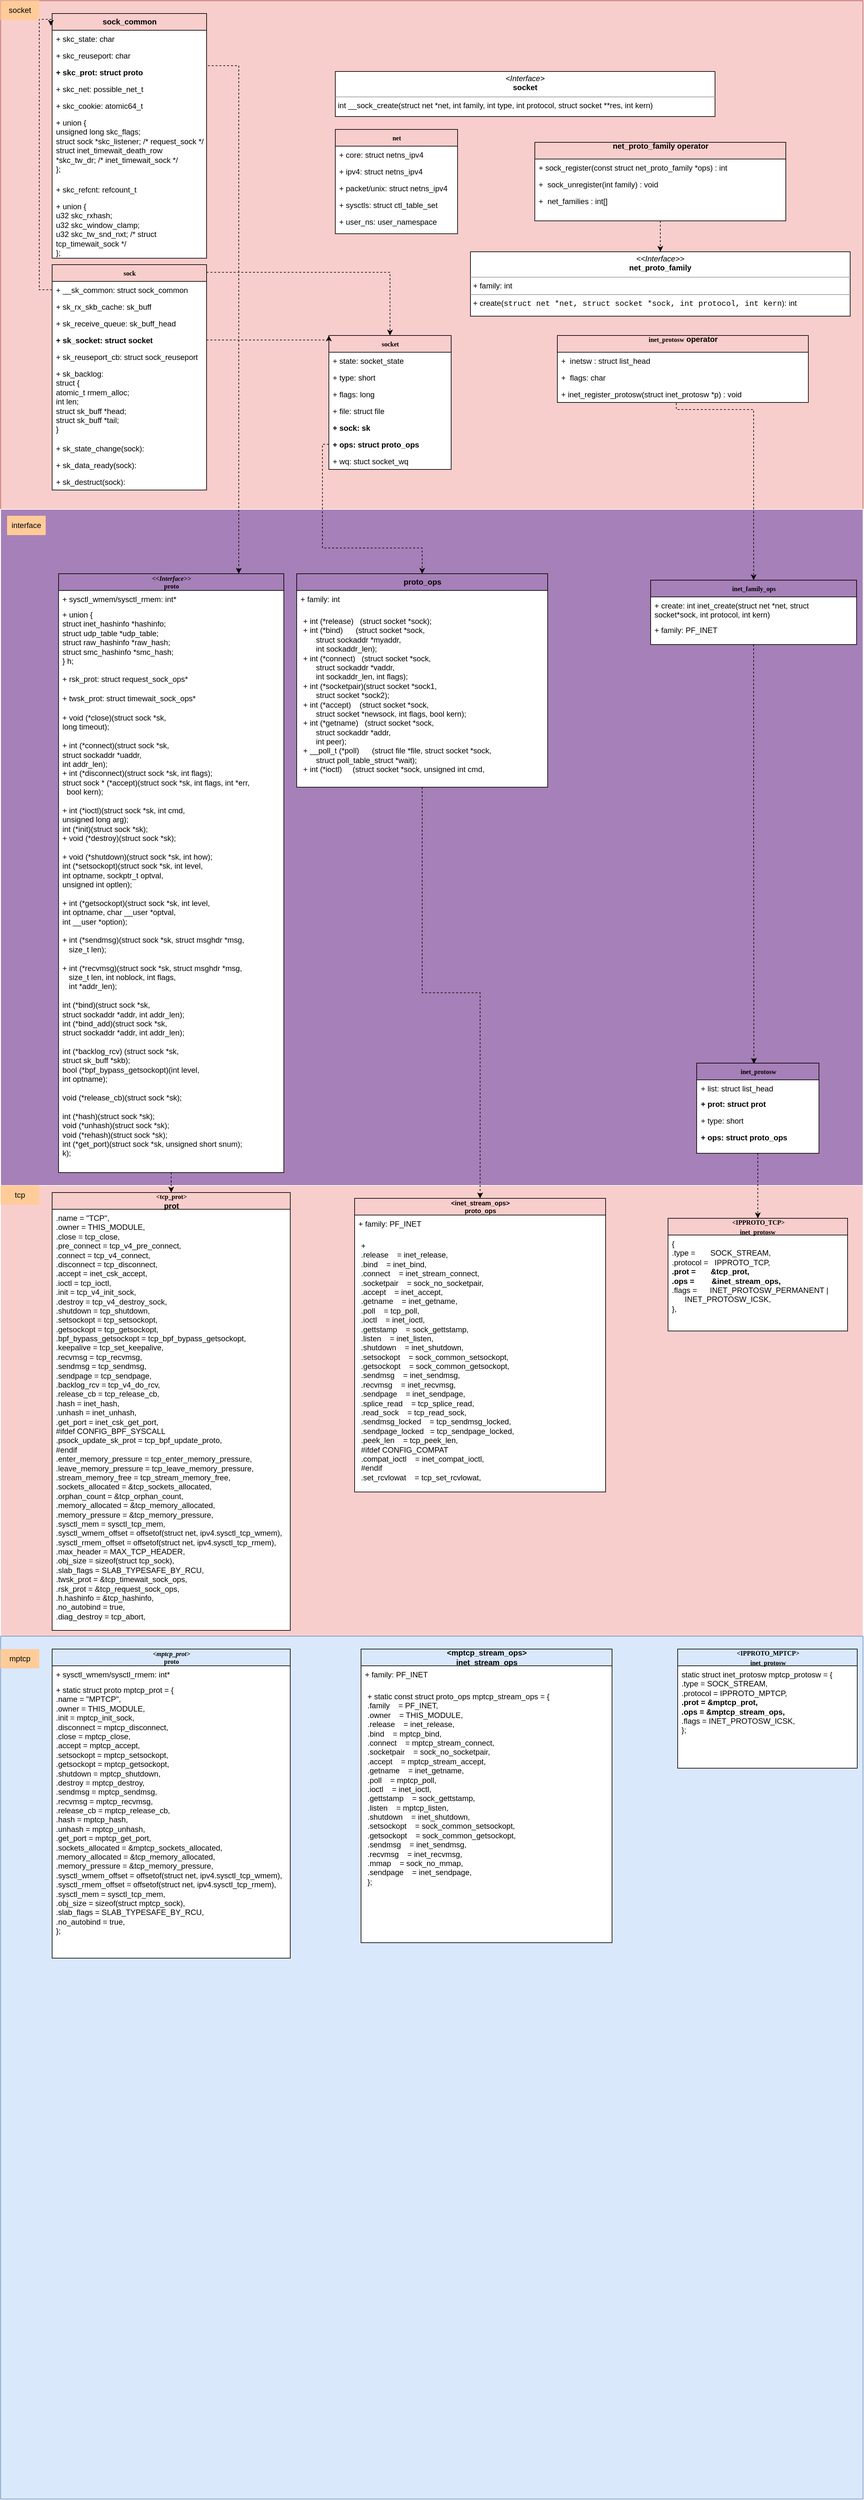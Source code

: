 <mxfile version="16.1.0" type="github">
  <diagram name="Page-1" id="c4acf3e9-155e-7222-9cf6-157b1a14988f">
    <mxGraphModel dx="1826" dy="1813" grid="1" gridSize="10" guides="1" tooltips="1" connect="1" arrows="1" fold="1" page="0" pageScale="1" pageWidth="850" pageHeight="1100" background="none" math="0" shadow="0">
      <root>
        <mxCell id="0" />
        <mxCell id="1" parent="0" />
        <mxCell id="nPnTj5xX4SkfBffu697Y-64" value="" style="rounded=0;whiteSpace=wrap;html=1;labelBackgroundColor=none;fontSize=12;strokeColor=#b85450;fillColor=#f8cecc;" vertex="1" parent="1">
          <mxGeometry x="-200" y="-1190" width="1340" height="800" as="geometry" />
        </mxCell>
        <mxCell id="nPnTj5xX4SkfBffu697Y-2" value="" style="whiteSpace=wrap;html=1;aspect=fixed;labelBackgroundColor=#FFFFFF;fontSize=12;fontColor=#000000;strokeColor=#FFFFFF;fillColor=#A680B8;gradientColor=none;" vertex="1" parent="1">
          <mxGeometry x="-200" y="-400" width="1340" height="1340" as="geometry" />
        </mxCell>
        <mxCell id="nPnTj5xX4SkfBffu697Y-1" value="" style="whiteSpace=wrap;html=1;aspect=fixed;labelBackgroundColor=#FFFFFF;fontSize=12;fontColor=#000000;strokeColor=#FFFFFF;fillColor=#F8CECC;gradientColor=none;" vertex="1" parent="1">
          <mxGeometry x="-200" y="650" width="1340" height="1340" as="geometry" />
        </mxCell>
        <mxCell id="17acba5748e5396b-20" value="&lt;b&gt;net&lt;/b&gt;" style="swimlane;html=1;fontStyle=0;childLayout=stackLayout;horizontal=1;startSize=26;fillColor=none;horizontalStack=0;resizeParent=1;resizeLast=0;collapsible=1;marginBottom=0;swimlaneFillColor=#ffffff;rounded=0;shadow=0;comic=0;labelBackgroundColor=none;strokeWidth=1;fontFamily=Verdana;fontSize=10;align=center;" parent="1" vertex="1">
          <mxGeometry x="320" y="-990" width="190" height="162" as="geometry">
            <mxRectangle x="300" y="-308" width="50" height="26" as="alternateBounds" />
          </mxGeometry>
        </mxCell>
        <mxCell id="17acba5748e5396b-21" value="+ core:&amp;nbsp;struct netns_ipv4&lt;br&gt;&lt;br&gt;&lt;br&gt;&lt;br&gt;&lt;br&gt;" style="text;html=1;strokeColor=none;fillColor=none;align=left;verticalAlign=top;spacingLeft=4;spacingRight=4;whiteSpace=wrap;overflow=hidden;rotatable=0;points=[[0,0.5],[1,0.5]];portConstraint=eastwest;" parent="17acba5748e5396b-20" vertex="1">
          <mxGeometry y="26" width="190" height="26" as="geometry" />
        </mxCell>
        <mxCell id="_SGdVM72hPZveykd37PC-3" value="+ ipv4:&amp;nbsp;struct netns_ipv4&lt;br&gt;&lt;br&gt;&lt;br&gt;&lt;br&gt;&lt;br&gt;&lt;br&gt;" style="text;html=1;strokeColor=none;fillColor=none;align=left;verticalAlign=top;spacingLeft=4;spacingRight=4;whiteSpace=wrap;overflow=hidden;rotatable=0;points=[[0,0.5],[1,0.5]];portConstraint=eastwest;" parent="17acba5748e5396b-20" vertex="1">
          <mxGeometry y="52" width="190" height="26" as="geometry" />
        </mxCell>
        <mxCell id="_SGdVM72hPZveykd37PC-2" value="+ packet/unix:&amp;nbsp;struct netns_ipv4&lt;br&gt;&lt;br&gt;&lt;br&gt;&lt;br&gt;&lt;br&gt;" style="text;html=1;strokeColor=none;fillColor=none;align=left;verticalAlign=top;spacingLeft=4;spacingRight=4;whiteSpace=wrap;overflow=hidden;rotatable=0;points=[[0,0.5],[1,0.5]];portConstraint=eastwest;" parent="17acba5748e5396b-20" vertex="1">
          <mxGeometry y="78" width="190" height="26" as="geometry" />
        </mxCell>
        <mxCell id="17acba5748e5396b-24" value="+ sysctls:&amp;nbsp;struct ctl_table_set" style="text;html=1;strokeColor=none;fillColor=none;align=left;verticalAlign=top;spacingLeft=4;spacingRight=4;whiteSpace=wrap;overflow=hidden;rotatable=0;points=[[0,0.5],[1,0.5]];portConstraint=eastwest;" parent="17acba5748e5396b-20" vertex="1">
          <mxGeometry y="104" width="190" height="26" as="geometry" />
        </mxCell>
        <mxCell id="17acba5748e5396b-26" value="+ user_ns:&amp;nbsp;user_namespace" style="text;html=1;strokeColor=none;fillColor=none;align=left;verticalAlign=top;spacingLeft=4;spacingRight=4;whiteSpace=wrap;overflow=hidden;rotatable=0;points=[[0,0.5],[1,0.5]];portConstraint=eastwest;" parent="17acba5748e5396b-20" vertex="1">
          <mxGeometry y="130" width="190" height="26" as="geometry" />
        </mxCell>
        <mxCell id="nPnTj5xX4SkfBffu697Y-19" value="" style="edgeStyle=orthogonalEdgeStyle;rounded=0;orthogonalLoop=1;jettySize=auto;html=1;dashed=1;fontSize=12;fontColor=#000000;startFill=1;entryX=0.468;entryY=0.007;entryDx=0;entryDy=0;entryPerimeter=0;" edge="1" parent="1" source="17acba5748e5396b-30" target="_SGdVM72hPZveykd37PC-32">
          <mxGeometry relative="1" as="geometry" />
        </mxCell>
        <mxCell id="17acba5748e5396b-30" value="&lt;b&gt;inet_family_ops&lt;/b&gt;" style="swimlane;html=1;fontStyle=0;childLayout=stackLayout;horizontal=1;startSize=26;fillColor=none;horizontalStack=0;resizeParent=1;resizeLast=0;collapsible=1;marginBottom=0;swimlaneFillColor=#ffffff;rounded=0;shadow=0;comic=0;labelBackgroundColor=none;strokeWidth=1;fontFamily=Verdana;fontSize=10;align=center;" parent="1" vertex="1">
          <mxGeometry x="810" y="-290" width="320" height="100" as="geometry" />
        </mxCell>
        <mxCell id="17acba5748e5396b-32" value="+ create:&amp;nbsp;&lt;span&gt;int inet_create(struct net *net, struct socket*sock, int protocol,&amp;nbsp;&lt;/span&gt;&lt;span&gt;int kern)&lt;/span&gt;&lt;span&gt;&lt;br&gt;&lt;/span&gt;" style="text;html=1;strokeColor=none;fillColor=none;align=left;verticalAlign=top;spacingLeft=4;spacingRight=4;whiteSpace=wrap;overflow=hidden;rotatable=0;points=[[0,0.5],[1,0.5]];portConstraint=eastwest;" parent="17acba5748e5396b-30" vertex="1">
          <mxGeometry y="26" width="320" height="38" as="geometry" />
        </mxCell>
        <mxCell id="17acba5748e5396b-31" value="+ family: PF_INET" style="text;html=1;strokeColor=none;fillColor=none;align=left;verticalAlign=top;spacingLeft=4;spacingRight=4;whiteSpace=wrap;overflow=hidden;rotatable=0;points=[[0,0.5],[1,0.5]];portConstraint=eastwest;" parent="17acba5748e5396b-30" vertex="1">
          <mxGeometry y="64" width="320" height="26" as="geometry" />
        </mxCell>
        <mxCell id="5d2195bd80daf111-18" value="&lt;p style=&quot;margin: 0px ; margin-top: 4px ; text-align: center&quot;&gt;&lt;i&gt;&amp;lt;&amp;lt;Interface&amp;gt;&amp;gt;&lt;/i&gt;&lt;br&gt;&lt;b&gt;net_proto_family&lt;/b&gt;&lt;/p&gt;&lt;hr size=&quot;1&quot;&gt;&lt;p style=&quot;margin: 0px ; margin-left: 4px&quot;&gt;+ family: int&lt;br&gt;&lt;/p&gt;&lt;hr size=&quot;1&quot;&gt;&lt;p style=&quot;margin: 0px ; margin-left: 4px&quot;&gt;&lt;font style=&quot;font-size: 12px&quot;&gt;+ create(&lt;/font&gt;&lt;span&gt;&lt;font face=&quot;menlo, monaco, courier new, monospace&quot;&gt;struct net *net, struct socket *sock,&amp;nbsp;&lt;/font&gt;&lt;/span&gt;&lt;font face=&quot;menlo, monaco, courier new, monospace&quot;&gt;int protocol, int kern&lt;/font&gt;&lt;span&gt;): int&lt;/span&gt;&lt;/p&gt;" style="verticalAlign=top;align=left;overflow=fill;fontSize=12;fontFamily=Helvetica;html=1;rounded=0;shadow=0;comic=0;labelBackgroundColor=none;strokeWidth=1" parent="1" vertex="1">
          <mxGeometry x="530" y="-800" width="590" height="100" as="geometry" />
        </mxCell>
        <mxCell id="nPnTj5xX4SkfBffu697Y-13" value="" style="edgeStyle=orthogonalEdgeStyle;rounded=0;orthogonalLoop=1;jettySize=auto;html=1;dashed=1;fontSize=12;fontColor=#000000;startFill=1;" edge="1" parent="1" source="_SGdVM72hPZveykd37PC-13" target="5d2195bd80daf111-18">
          <mxGeometry relative="1" as="geometry" />
        </mxCell>
        <mxCell id="_SGdVM72hPZveykd37PC-13" value="&lt;b style=&quot;font-family: &amp;#34;helvetica&amp;#34; ; font-size: 12px&quot;&gt;net_proto_family operator&lt;br&gt;&lt;br&gt;&lt;/b&gt;" style="swimlane;html=1;fontStyle=0;childLayout=stackLayout;horizontal=1;startSize=26;fillColor=none;horizontalStack=0;resizeParent=1;resizeLast=0;collapsible=1;marginBottom=0;swimlaneFillColor=#ffffff;rounded=0;shadow=0;comic=0;labelBackgroundColor=none;strokeWidth=1;fontFamily=Verdana;fontSize=10;align=center;" parent="1" vertex="1">
          <mxGeometry x="630" y="-970" width="390" height="122" as="geometry" />
        </mxCell>
        <mxCell id="_SGdVM72hPZveykd37PC-14" value="&lt;span&gt;+ sock_register(const struct net_proto_family *ops) : int&lt;/span&gt;&lt;br&gt;&lt;br&gt;&lt;br&gt;" style="text;html=1;strokeColor=none;fillColor=none;align=left;verticalAlign=top;spacingLeft=4;spacingRight=4;whiteSpace=wrap;overflow=hidden;rotatable=0;points=[[0,0.5],[1,0.5]];portConstraint=eastwest;" parent="_SGdVM72hPZveykd37PC-13" vertex="1">
          <mxGeometry y="26" width="390" height="26" as="geometry" />
        </mxCell>
        <mxCell id="_SGdVM72hPZveykd37PC-15" value="+&amp;nbsp;&lt;span&gt;&amp;nbsp;sock_unregister(int family) : void&lt;/span&gt;&lt;br&gt;&lt;br&gt;&lt;br&gt;" style="text;html=1;strokeColor=none;fillColor=none;align=left;verticalAlign=top;spacingLeft=4;spacingRight=4;whiteSpace=wrap;overflow=hidden;rotatable=0;points=[[0,0.5],[1,0.5]];portConstraint=eastwest;" parent="_SGdVM72hPZveykd37PC-13" vertex="1">
          <mxGeometry y="52" width="390" height="26" as="geometry" />
        </mxCell>
        <mxCell id="_SGdVM72hPZveykd37PC-20" value="+&amp;nbsp;&lt;span&gt;&amp;nbsp;&lt;/span&gt;net_families : int[]" style="text;html=1;strokeColor=none;fillColor=none;align=left;verticalAlign=top;spacingLeft=4;spacingRight=4;whiteSpace=wrap;overflow=hidden;rotatable=0;points=[[0,0.5],[1,0.5]];portConstraint=eastwest;" parent="_SGdVM72hPZveykd37PC-13" vertex="1">
          <mxGeometry y="78" width="390" height="26" as="geometry" />
        </mxCell>
        <mxCell id="_SGdVM72hPZveykd37PC-24" value="&lt;p style=&quot;margin: 0px ; margin-top: 4px ; text-align: center&quot;&gt;&lt;i&gt;&amp;lt;Interface&amp;gt;&lt;/i&gt;&lt;br&gt;&lt;b&gt;socket&lt;/b&gt;&lt;/p&gt;&lt;hr size=&quot;1&quot;&gt;&lt;p style=&quot;margin: 0px ; margin-left: 4px&quot;&gt;&lt;/p&gt;&lt;p style=&quot;margin: 0px ; margin-left: 4px&quot;&gt;int __sock_create(struct net *net, int family, int type, int protocol,&amp;nbsp;&lt;span&gt;struct socket **res, int kern)&lt;/span&gt;&lt;/p&gt;" style="verticalAlign=top;align=left;overflow=fill;fontSize=12;fontFamily=Helvetica;html=1;rounded=0;shadow=0;comic=0;labelBackgroundColor=none;strokeWidth=1" parent="1" vertex="1">
          <mxGeometry x="320" y="-1080" width="590" height="70" as="geometry" />
        </mxCell>
        <mxCell id="nPnTj5xX4SkfBffu697Y-34" value="" style="edgeStyle=orthogonalEdgeStyle;rounded=0;orthogonalLoop=1;jettySize=auto;html=1;dashed=1;fontSize=12;fontColor=#000000;startFill=1;entryX=0.5;entryY=0;entryDx=0;entryDy=0;" edge="1" parent="1" source="_SGdVM72hPZveykd37PC-32" target="_SGdVM72hPZveykd37PC-62">
          <mxGeometry relative="1" as="geometry" />
        </mxCell>
        <mxCell id="_SGdVM72hPZveykd37PC-32" value="&lt;span style=&quot;font-size: 10px&quot;&gt;&lt;b&gt;inet_protosw&lt;/b&gt;&lt;/span&gt;" style="swimlane;html=1;fontStyle=0;childLayout=stackLayout;horizontal=1;startSize=26;fillColor=none;horizontalStack=0;resizeParent=1;resizeLast=0;collapsible=1;marginBottom=0;swimlaneFillColor=#ffffff;rounded=0;shadow=0;comic=0;labelBackgroundColor=none;strokeWidth=1;fontFamily=Verdana;fontSize=10;align=center;" parent="1" vertex="1">
          <mxGeometry x="881.5" y="460" width="190" height="140" as="geometry">
            <mxRectangle x="120" y="340" width="110" height="26" as="alternateBounds" />
          </mxGeometry>
        </mxCell>
        <mxCell id="_SGdVM72hPZveykd37PC-33" value="+ list:&amp;nbsp;struct list_head" style="text;html=1;strokeColor=none;fillColor=none;align=left;verticalAlign=top;spacingLeft=4;spacingRight=4;whiteSpace=wrap;overflow=hidden;rotatable=0;points=[[0,0.5],[1,0.5]];portConstraint=eastwest;" parent="_SGdVM72hPZveykd37PC-32" vertex="1">
          <mxGeometry y="26" width="190" height="24" as="geometry" />
        </mxCell>
        <mxCell id="_SGdVM72hPZveykd37PC-35" value="&lt;b&gt;+ prot: struct prot&lt;/b&gt;" style="text;html=1;strokeColor=none;fillColor=none;align=left;verticalAlign=top;spacingLeft=4;spacingRight=4;whiteSpace=wrap;overflow=hidden;rotatable=0;points=[[0,0.5],[1,0.5]];portConstraint=eastwest;" parent="_SGdVM72hPZveykd37PC-32" vertex="1">
          <mxGeometry y="50" width="190" height="26" as="geometry" />
        </mxCell>
        <mxCell id="_SGdVM72hPZveykd37PC-34" value="+ type: short" style="text;html=1;strokeColor=none;fillColor=none;align=left;verticalAlign=top;spacingLeft=4;spacingRight=4;whiteSpace=wrap;overflow=hidden;rotatable=0;points=[[0,0.5],[1,0.5]];portConstraint=eastwest;" parent="_SGdVM72hPZveykd37PC-32" vertex="1">
          <mxGeometry y="76" width="190" height="26" as="geometry" />
        </mxCell>
        <mxCell id="_SGdVM72hPZveykd37PC-48" value="&lt;b&gt;+ ops: struct proto_ops&lt;/b&gt;" style="text;html=1;strokeColor=none;fillColor=none;align=left;verticalAlign=top;spacingLeft=4;spacingRight=4;whiteSpace=wrap;overflow=hidden;rotatable=0;points=[[0,0.5],[1,0.5]];portConstraint=eastwest;" parent="_SGdVM72hPZveykd37PC-32" vertex="1">
          <mxGeometry y="102" width="190" height="26" as="geometry" />
        </mxCell>
        <mxCell id="_SGdVM72hPZveykd37PC-50" value="&lt;b&gt;inet_protosw&lt;/b&gt;&lt;b style=&quot;font-family: &amp;#34;helvetica&amp;#34; ; font-size: 12px&quot;&gt;&amp;nbsp;operator&lt;br&gt;&lt;br&gt;&lt;/b&gt;" style="swimlane;html=1;fontStyle=0;childLayout=stackLayout;horizontal=1;startSize=26;fillColor=none;horizontalStack=0;resizeParent=1;resizeLast=0;collapsible=1;marginBottom=0;swimlaneFillColor=#ffffff;rounded=0;shadow=0;comic=0;labelBackgroundColor=none;strokeWidth=1;fontFamily=Verdana;fontSize=10;align=center;" parent="1" vertex="1">
          <mxGeometry x="665" y="-670" width="390" height="104" as="geometry">
            <mxRectangle x="-20" y="580" width="160" height="30" as="alternateBounds" />
          </mxGeometry>
        </mxCell>
        <mxCell id="_SGdVM72hPZveykd37PC-52" value="+&amp;nbsp;&lt;span&gt;&amp;nbsp;inetsw : struct list_head&lt;/span&gt;" style="text;html=1;strokeColor=none;fillColor=none;align=left;verticalAlign=top;spacingLeft=4;spacingRight=4;whiteSpace=wrap;overflow=hidden;rotatable=0;points=[[0,0.5],[1,0.5]];portConstraint=eastwest;" parent="_SGdVM72hPZveykd37PC-50" vertex="1">
          <mxGeometry y="26" width="390" height="26" as="geometry" />
        </mxCell>
        <mxCell id="_SGdVM72hPZveykd37PC-61" value="+&amp;nbsp;&lt;span&gt;&amp;nbsp;flags: char&lt;/span&gt;" style="text;html=1;strokeColor=none;fillColor=none;align=left;verticalAlign=top;spacingLeft=4;spacingRight=4;whiteSpace=wrap;overflow=hidden;rotatable=0;points=[[0,0.5],[1,0.5]];portConstraint=eastwest;" parent="_SGdVM72hPZveykd37PC-50" vertex="1">
          <mxGeometry y="52" width="390" height="26" as="geometry" />
        </mxCell>
        <mxCell id="_SGdVM72hPZveykd37PC-51" value="&lt;span&gt;+ inet_register_protosw(struct inet_protosw *p) : void&lt;/span&gt;" style="text;html=1;strokeColor=none;fillColor=none;align=left;verticalAlign=top;spacingLeft=4;spacingRight=4;whiteSpace=wrap;overflow=hidden;rotatable=0;points=[[0,0.5],[1,0.5]];portConstraint=eastwest;" parent="_SGdVM72hPZveykd37PC-50" vertex="1">
          <mxGeometry y="78" width="390" height="26" as="geometry" />
        </mxCell>
        <mxCell id="_SGdVM72hPZveykd37PC-62" value="&lt;b&gt;&amp;lt;IPPROTO_TCP&amp;gt;&lt;span style=&quot;font-family: &amp;#34;helvetica&amp;#34; ; font-size: 12px&quot;&gt;&lt;br&gt;&lt;/span&gt;inet_protosw&amp;nbsp;&lt;/b&gt;&lt;b style=&quot;font-family: &amp;#34;helvetica&amp;#34; ; font-size: 12px&quot;&gt;&lt;br&gt;&lt;/b&gt;" style="swimlane;html=1;fontStyle=0;childLayout=stackLayout;horizontal=1;startSize=26;fillColor=none;horizontalStack=0;resizeParent=1;resizeLast=0;collapsible=1;marginBottom=0;swimlaneFillColor=#ffffff;rounded=0;shadow=0;comic=0;labelBackgroundColor=none;strokeWidth=1;fontFamily=Verdana;fontSize=10;align=center;" parent="1" vertex="1">
          <mxGeometry x="837" y="701" width="279" height="175" as="geometry">
            <mxRectangle x="-20" y="580" width="160" height="30" as="alternateBounds" />
          </mxGeometry>
        </mxCell>
        <mxCell id="_SGdVM72hPZveykd37PC-63" value="&lt;span&gt;{&lt;/span&gt;&lt;div&gt;&lt;span&gt;  &lt;/span&gt;.type =&amp;nbsp; &amp;nbsp; &amp;nbsp; &amp;nbsp;SOCK_STREAM,&lt;/div&gt;&lt;div&gt;&lt;span&gt;  &lt;/span&gt;.protocol =&amp;nbsp; &amp;nbsp;IPPROTO_TCP,&lt;/div&gt;&lt;div&gt;&lt;b&gt;&lt;span&gt;  &lt;/span&gt;.prot =&amp;nbsp; &amp;nbsp; &amp;nbsp; &amp;nbsp;&amp;amp;tcp_prot,&lt;/b&gt;&lt;/div&gt;&lt;div&gt;&lt;b&gt;&lt;span&gt;  &lt;/span&gt;.ops =&amp;nbsp; &amp;nbsp; &amp;nbsp; &amp;nbsp; &amp;amp;inet_stream_ops,&lt;/b&gt;&lt;/div&gt;&lt;div&gt;&lt;span&gt;  &lt;/span&gt;.flags =&amp;nbsp; &amp;nbsp; &amp;nbsp; INET_PROTOSW_PERMANENT |&lt;/div&gt;&lt;div&gt;&lt;span&gt;   &lt;/span&gt;&amp;nbsp; &amp;nbsp; &amp;nbsp; INET_PROTOSW_ICSK,&lt;/div&gt;&lt;div&gt;&lt;span&gt; &lt;/span&gt;},&lt;/div&gt;" style="text;html=1;strokeColor=none;fillColor=none;align=left;verticalAlign=top;spacingLeft=4;spacingRight=4;whiteSpace=wrap;overflow=hidden;rotatable=0;points=[[0,0.5],[1,0.5]];portConstraint=eastwest;" parent="_SGdVM72hPZveykd37PC-62" vertex="1">
          <mxGeometry y="26" width="279" height="144" as="geometry" />
        </mxCell>
        <mxCell id="nPnTj5xX4SkfBffu697Y-32" value="" style="edgeStyle=orthogonalEdgeStyle;rounded=0;orthogonalLoop=1;jettySize=auto;html=1;dashed=1;fontSize=12;fontColor=#000000;startFill=1;" edge="1" parent="1" source="_SGdVM72hPZveykd37PC-69" target="_SGdVM72hPZveykd37PC-88">
          <mxGeometry relative="1" as="geometry" />
        </mxCell>
        <mxCell id="_SGdVM72hPZveykd37PC-69" value="&lt;span style=&quot;font-size: 10px&quot;&gt;&lt;b&gt;&lt;i&gt;&amp;lt;&amp;lt;Interface&amp;gt;&amp;gt;&lt;br&gt;&lt;/i&gt;proto&lt;/b&gt;&lt;/span&gt;" style="swimlane;html=1;fontStyle=0;childLayout=stackLayout;horizontal=1;startSize=26;fillColor=none;horizontalStack=0;resizeParent=1;resizeLast=0;collapsible=1;marginBottom=0;swimlaneFillColor=#ffffff;rounded=0;shadow=0;comic=0;labelBackgroundColor=none;strokeWidth=1;fontFamily=Verdana;fontSize=10;align=center;" parent="1" vertex="1">
          <mxGeometry x="-110" y="-300" width="350" height="930" as="geometry">
            <mxRectangle x="-100" y="330" width="110" height="26" as="alternateBounds" />
          </mxGeometry>
        </mxCell>
        <mxCell id="_SGdVM72hPZveykd37PC-70" value="+ sysctl_wmem/sysctl_rmem: int*" style="text;html=1;strokeColor=none;fillColor=none;align=left;verticalAlign=top;spacingLeft=4;spacingRight=4;whiteSpace=wrap;overflow=hidden;rotatable=0;points=[[0,0.5],[1,0.5]];portConstraint=eastwest;" parent="_SGdVM72hPZveykd37PC-69" vertex="1">
          <mxGeometry y="26" width="350" height="24" as="geometry" />
        </mxCell>
        <mxCell id="_SGdVM72hPZveykd37PC-73" value="+&amp;nbsp;&lt;span&gt;union {&lt;/span&gt;&lt;div&gt;&lt;span&gt;  &lt;/span&gt;struct inet_hashinfo&lt;span&gt; &lt;/span&gt;*hashinfo;&lt;/div&gt;&lt;div&gt;&lt;span&gt;  &lt;/span&gt;struct udp_table&lt;span&gt; &lt;/span&gt;*udp_table;&lt;/div&gt;&lt;div&gt;&lt;span&gt;  &lt;/span&gt;struct raw_hashinfo&lt;span&gt; &lt;/span&gt;*raw_hash;&lt;/div&gt;&lt;div&gt;&lt;span&gt;  &lt;/span&gt;struct smc_hashinfo&lt;span&gt; &lt;/span&gt;*smc_hash;&lt;/div&gt;&lt;div&gt;&lt;span&gt; &lt;/span&gt;} h;&lt;/div&gt;" style="text;html=1;strokeColor=none;fillColor=none;align=left;verticalAlign=top;spacingLeft=4;spacingRight=4;whiteSpace=wrap;overflow=hidden;rotatable=0;points=[[0,0.5],[1,0.5]];portConstraint=eastwest;" parent="_SGdVM72hPZveykd37PC-69" vertex="1">
          <mxGeometry y="50" width="350" height="100" as="geometry" />
        </mxCell>
        <mxCell id="_SGdVM72hPZveykd37PC-71" value="+ rsk_prot: struct request_sock_ops*" style="text;html=1;strokeColor=none;fillColor=none;align=left;verticalAlign=top;spacingLeft=4;spacingRight=4;whiteSpace=wrap;overflow=hidden;rotatable=0;points=[[0,0.5],[1,0.5]];portConstraint=eastwest;" parent="_SGdVM72hPZveykd37PC-69" vertex="1">
          <mxGeometry y="150" width="350" height="30" as="geometry" />
        </mxCell>
        <mxCell id="_SGdVM72hPZveykd37PC-75" value="+ twsk_prot: struct timewait_sock_ops*" style="text;html=1;strokeColor=none;fillColor=none;align=left;verticalAlign=top;spacingLeft=4;spacingRight=4;whiteSpace=wrap;overflow=hidden;rotatable=0;points=[[0,0.5],[1,0.5]];portConstraint=eastwest;" parent="_SGdVM72hPZveykd37PC-69" vertex="1">
          <mxGeometry y="180" width="350" height="30" as="geometry" />
        </mxCell>
        <mxCell id="_SGdVM72hPZveykd37PC-76" value="+&amp;nbsp;&lt;span&gt;void&lt;/span&gt;&lt;span&gt;   &lt;/span&gt;&lt;span&gt;(*close)(struct sock *sk,&lt;/span&gt;&lt;div&gt;&lt;span&gt;     &lt;/span&gt;long timeout);&lt;/div&gt;&lt;div&gt;&lt;br&gt;&lt;/div&gt;&lt;div&gt;&lt;span&gt;&lt;/span&gt;+ int&lt;span&gt;   &lt;/span&gt;(*connect)(struct sock *sk,&lt;/div&gt;&lt;div&gt;&lt;span&gt;     &lt;/span&gt;struct sockaddr *uaddr,&lt;/div&gt;&lt;div&gt;&lt;span&gt;     &lt;/span&gt;int addr_len);&lt;/div&gt;&lt;div&gt;&lt;span&gt;&lt;/span&gt;+ int&lt;span&gt;   &lt;/span&gt;(*disconnect)(struct sock *sk, int flags);&lt;/div&gt;&lt;div&gt;&lt;span&gt; &lt;/span&gt;struct sock *&lt;span&gt;  &lt;/span&gt;(*accept)(struct sock *sk, int flags, int *err,&lt;/div&gt;&lt;div&gt;&lt;span&gt;     &lt;/span&gt;&amp;nbsp; bool kern);&lt;/div&gt;&lt;div&gt;&lt;br&gt;&lt;/div&gt;&lt;div&gt;&lt;span&gt;&lt;/span&gt;+ int&lt;span&gt;   &lt;/span&gt;(*ioctl)(struct sock *sk, int cmd,&lt;/div&gt;&lt;div&gt;&lt;span&gt;     &lt;/span&gt; unsigned long arg);&lt;/div&gt;&lt;div&gt;&lt;span&gt; &lt;/span&gt;int&lt;span&gt;   &lt;/span&gt;(*init)(struct sock *sk);&lt;/div&gt;&lt;div&gt;&lt;span&gt;&lt;/span&gt;+ void&lt;span&gt;   &lt;/span&gt;(*destroy)(struct sock *sk);&lt;/div&gt;&lt;div&gt;&lt;br&gt;&lt;/div&gt;&lt;div&gt;&lt;span&gt;&lt;/span&gt;+ void&lt;span&gt;   &lt;/span&gt;(*shutdown)(struct sock *sk, int how);&lt;/div&gt;&lt;div&gt;&lt;span&gt; &lt;/span&gt;int&lt;span&gt;   &lt;/span&gt;(*setsockopt)(struct sock *sk, int level,&lt;/div&gt;&lt;div&gt;&lt;span&gt;     &lt;/span&gt;int optname, sockptr_t optval,&lt;/div&gt;&lt;div&gt;&lt;span&gt;     &lt;/span&gt;unsigned int optlen);&lt;/div&gt;&lt;div&gt;&lt;br&gt;&lt;/div&gt;&lt;div&gt;&lt;span&gt;&lt;/span&gt;+ int&lt;span&gt;   &lt;/span&gt;(*getsockopt)(struct sock *sk, int level,&lt;/div&gt;&lt;div&gt;&lt;span&gt;int optname, char __user *optval,&lt;/span&gt;&lt;br&gt;&lt;/div&gt;&lt;div&gt;&lt;span&gt;     &lt;/span&gt;int __user *option);&lt;/div&gt;&lt;div&gt;&lt;br&gt;&lt;/div&gt;&lt;div&gt;&lt;span&gt;&lt;/span&gt;+ int&lt;span&gt;   &lt;/span&gt;(*sendmsg)(struct sock *sk, struct msghdr *msg,&lt;/div&gt;&lt;div&gt;&lt;span&gt;     &lt;/span&gt;&amp;nbsp; &amp;nbsp;size_t len);&lt;/div&gt;&lt;div&gt;&lt;br&gt;&lt;/div&gt;&lt;div&gt;&lt;span&gt;&lt;/span&gt;+ int&lt;span&gt;   &lt;/span&gt;(*recvmsg)(struct sock *sk, struct msghdr *msg,&lt;/div&gt;&lt;div&gt;&lt;span&gt;     &lt;/span&gt;&amp;nbsp; &amp;nbsp;size_t len, int noblock, int flags,&lt;/div&gt;&lt;div&gt;&lt;span&gt;     &lt;/span&gt;&amp;nbsp; &amp;nbsp;int *addr_len);&lt;/div&gt;&lt;div&gt;&lt;br&gt;&lt;/div&gt;&lt;div&gt;&lt;span&gt; &lt;/span&gt;int&lt;span&gt;   &lt;/span&gt;(*bind)(struct sock *sk,&lt;/div&gt;&lt;div&gt;&lt;span&gt;     &lt;/span&gt;struct sockaddr *addr, int addr_len);&lt;/div&gt;&lt;div&gt;&lt;span&gt; &lt;/span&gt;int&lt;span&gt;   &lt;/span&gt;(*bind_add)(struct sock *sk,&lt;/div&gt;&lt;div&gt;&lt;span&gt;     &lt;/span&gt;struct sockaddr *addr, int addr_len);&lt;/div&gt;&lt;div&gt;&lt;br&gt;&lt;/div&gt;&lt;div&gt;&lt;span&gt; &lt;/span&gt;int&lt;span&gt;   &lt;/span&gt;(*backlog_rcv) (struct sock *sk,&lt;/div&gt;&lt;div&gt;&lt;span&gt;      &lt;/span&gt;struct sk_buff *skb);&lt;/div&gt;&lt;div&gt;&lt;span&gt; &lt;/span&gt;bool&lt;span&gt;   &lt;/span&gt;(*bpf_bypass_getsockopt)(int level,&lt;/div&gt;&lt;div&gt;&lt;span&gt;       &lt;/span&gt; int optname);&lt;/div&gt;&lt;div&gt;&lt;br&gt;&lt;/div&gt;&lt;div&gt;&lt;span&gt; &lt;/span&gt;void&lt;span&gt;  &lt;/span&gt;(*release_cb)(struct sock *sk);&lt;/div&gt;&lt;div&gt;&lt;br&gt;&lt;/div&gt;&lt;div&gt;&lt;span&gt; &lt;/span&gt;int&lt;span&gt;   &lt;/span&gt;(*hash)(struct sock *sk);&lt;/div&gt;&lt;div&gt;&lt;span&gt; &lt;/span&gt;void&lt;span&gt;   &lt;/span&gt;(*unhash)(struct sock *sk);&lt;/div&gt;&lt;div&gt;&lt;span&gt; &lt;/span&gt;void&lt;span&gt;   &lt;/span&gt;(*rehash)(struct sock *sk);&lt;/div&gt;&lt;div&gt;&lt;span&gt; &lt;/span&gt;int&lt;span&gt;   &lt;/span&gt;(*get_port)(struct sock *sk, unsigned short snum);&lt;/div&gt;&lt;div&gt;&lt;span&gt;k);&lt;/span&gt;&lt;br&gt;&lt;/div&gt;&lt;div&gt;&lt;br&gt;&lt;/div&gt;" style="text;html=1;strokeColor=none;fillColor=none;align=left;verticalAlign=top;spacingLeft=4;spacingRight=4;whiteSpace=wrap;overflow=hidden;rotatable=0;points=[[0,0.5],[1,0.5]];portConstraint=eastwest;" parent="_SGdVM72hPZveykd37PC-69" vertex="1">
          <mxGeometry y="210" width="350" height="710" as="geometry" />
        </mxCell>
        <mxCell id="nPnTj5xX4SkfBffu697Y-33" value="" style="edgeStyle=orthogonalEdgeStyle;rounded=0;orthogonalLoop=1;jettySize=auto;html=1;dashed=1;fontSize=12;fontColor=#000000;startFill=1;" edge="1" parent="1" source="_SGdVM72hPZveykd37PC-79" target="_SGdVM72hPZveykd37PC-84">
          <mxGeometry relative="1" as="geometry" />
        </mxCell>
        <mxCell id="_SGdVM72hPZveykd37PC-79" value="&lt;b style=&quot;font-family: &amp;#34;helvetica&amp;#34; ; font-size: 12px&quot;&gt;proto_ops&lt;/b&gt;&lt;b style=&quot;font-family: &amp;#34;helvetica&amp;#34; ; font-size: 12px&quot;&gt;&lt;br&gt;&lt;/b&gt;" style="swimlane;html=1;fontStyle=0;childLayout=stackLayout;horizontal=1;startSize=26;fillColor=none;horizontalStack=0;resizeParent=1;resizeLast=0;collapsible=1;marginBottom=0;swimlaneFillColor=#ffffff;rounded=0;shadow=0;comic=0;labelBackgroundColor=none;strokeWidth=1;fontFamily=Verdana;fontSize=10;align=center;" parent="1" vertex="1">
          <mxGeometry x="260" y="-300" width="390" height="331.5" as="geometry">
            <mxRectangle x="400" y="670" width="160" height="30" as="alternateBounds" />
          </mxGeometry>
        </mxCell>
        <mxCell id="_SGdVM72hPZveykd37PC-80" value="+&amp;nbsp;&lt;span&gt;family: int&lt;/span&gt;" style="text;html=1;strokeColor=none;fillColor=none;align=left;verticalAlign=top;spacingLeft=4;spacingRight=4;whiteSpace=wrap;overflow=hidden;rotatable=0;points=[[0,0.5],[1,0.5]];portConstraint=eastwest;" parent="_SGdVM72hPZveykd37PC-79" vertex="1">
          <mxGeometry y="26" width="390" height="34" as="geometry" />
        </mxCell>
        <mxCell id="_SGdVM72hPZveykd37PC-82" value="&lt;p style=&quot;margin: 0px 0px 0px 4px&quot;&gt;+&amp;nbsp;int&amp;nbsp;(*release)&amp;nbsp; &amp;nbsp;(struct socket *sock);&lt;/p&gt;&lt;p style=&quot;margin: 0px 0px 0px 4px&quot;&gt;+ int&amp;nbsp;(*bind)&amp;nbsp;&amp;nbsp; &amp;nbsp; &amp;nbsp;(struct socket *sock,&lt;/p&gt;&lt;p style=&quot;margin: 0px 0px 0px 4px&quot;&gt;&amp;nbsp; &amp;nbsp; &amp;nbsp; struct sockaddr *myaddr,&lt;/p&gt;&lt;p style=&quot;margin: 0px 0px 0px 4px&quot;&gt;&amp;nbsp; &amp;nbsp; &amp;nbsp; int sockaddr_len);&lt;/p&gt;&lt;p style=&quot;margin: 0px 0px 0px 4px&quot;&gt;+ int&amp;nbsp;(*connect)&amp;nbsp; &amp;nbsp;(struct socket *sock,&lt;/p&gt;&lt;p style=&quot;margin: 0px 0px 0px 4px&quot;&gt;&amp;nbsp; &amp;nbsp; &amp;nbsp; struct sockaddr *vaddr,&lt;/p&gt;&lt;p style=&quot;margin: 0px 0px 0px 4px&quot;&gt;&amp;nbsp; &amp;nbsp; &amp;nbsp; int sockaddr_len, int flags);&lt;/p&gt;&lt;p style=&quot;margin: 0px 0px 0px 4px&quot;&gt;+ int&amp;nbsp;(*socketpair)(struct socket *sock1,&lt;/p&gt;&lt;p style=&quot;margin: 0px 0px 0px 4px&quot;&gt;&amp;nbsp; &amp;nbsp; &amp;nbsp; struct socket *sock2);&lt;/p&gt;&lt;p style=&quot;margin: 0px 0px 0px 4px&quot;&gt;+ int&amp;nbsp;(*accept)&amp;nbsp; &amp;nbsp; (struct socket *sock,&lt;/p&gt;&lt;p style=&quot;margin: 0px 0px 0px 4px&quot;&gt;&amp;nbsp; &amp;nbsp; &amp;nbsp; struct socket *newsock, int flags, bool kern);&lt;/p&gt;&lt;p style=&quot;margin: 0px 0px 0px 4px&quot;&gt;+ int&amp;nbsp;(*getname)&amp;nbsp; &amp;nbsp;(struct socket *sock,&lt;/p&gt;&lt;p style=&quot;margin: 0px 0px 0px 4px&quot;&gt;&amp;nbsp; &amp;nbsp; &amp;nbsp; struct sockaddr *addr,&lt;/p&gt;&lt;p style=&quot;margin: 0px 0px 0px 4px&quot;&gt;&amp;nbsp; &amp;nbsp; &amp;nbsp; int peer);&lt;/p&gt;&lt;p style=&quot;margin: 0px 0px 0px 4px&quot;&gt;+ __poll_t&amp;nbsp;(*poll)&amp;nbsp;&amp;nbsp; &amp;nbsp; &amp;nbsp;(struct file *file, struct socket *sock,&lt;/p&gt;&lt;p style=&quot;margin: 0px 0px 0px 4px&quot;&gt;&amp;nbsp; &amp;nbsp; &amp;nbsp; struct poll_table_struct *wait);&lt;/p&gt;&lt;p style=&quot;margin: 0px 0px 0px 4px&quot;&gt;+ int&amp;nbsp;(*ioctl)&amp;nbsp; &amp;nbsp; &amp;nbsp;(struct socket *sock, unsigned int cmd,&lt;/p&gt;&lt;p style=&quot;margin: 0px 0px 0px 4px&quot;&gt;&amp;nbsp; &amp;nbsp; &amp;nbsp; unsigned long arg);&lt;/p&gt;&lt;p style=&quot;margin: 0px 0px 0px 4px&quot;&gt;+ int&amp;nbsp;(*gettstamp) (struct socket *sock, void __user *userstamp,&lt;/p&gt;&lt;p style=&quot;margin: 0px 0px 0px 4px&quot;&gt;&amp;nbsp; &amp;nbsp; &amp;nbsp; bool timeval, bool time32);&lt;/p&gt;&lt;p style=&quot;margin: 0px 0px 0px 4px&quot;&gt;+ int&amp;nbsp;(*listen)&amp;nbsp; &amp;nbsp; (struct socket *sock, int len);&lt;/p&gt;&lt;p style=&quot;margin: 0px 0px 0px 4px&quot;&gt;+ int&amp;nbsp;(*shutdown)&amp;nbsp; (struct socket *sock, int flags);&lt;/p&gt;&lt;p style=&quot;margin: 0px 0px 0px 4px&quot;&gt;+ int&amp;nbsp;(*setsockopt)(struct socket *sock, int level,&lt;/p&gt;&lt;p style=&quot;margin: 0px 0px 0px 4px&quot;&gt;&amp;nbsp; &amp;nbsp; &amp;nbsp; int optname, sockptr_t optval,&lt;/p&gt;&lt;p style=&quot;margin: 0px 0px 0px 4px&quot;&gt;&amp;nbsp; &amp;nbsp; &amp;nbsp; unsigned int optlen);&lt;/p&gt;&lt;p style=&quot;margin: 0px 0px 0px 4px&quot;&gt;+ int&amp;nbsp;(*getsockopt)(struct socket *sock, int level,&lt;/p&gt;&lt;p style=&quot;margin: 0px 0px 0px 4px&quot;&gt;&amp;nbsp; &amp;nbsp; &amp;nbsp; int optname, char __user *optval, int __user *optlen);&lt;/p&gt;&lt;p style=&quot;margin: 0px 0px 0px 4px&quot;&gt;+ void&amp;nbsp;(*show_fdinfo)(struct seq_file *m, struct socket *sock);&lt;/p&gt;&lt;p style=&quot;margin: 0px 0px 0px 4px&quot;&gt;+ int&amp;nbsp;(*sendmsg)&amp;nbsp; &amp;nbsp;(struct socket *sock, struct msghdr *m,&lt;/p&gt;&lt;p style=&quot;margin: 0px 0px 0px 4px&quot;&gt;&amp;nbsp; &amp;nbsp; &amp;nbsp; size_t total_len);&lt;/p&gt;" style="text;html=1;strokeColor=none;fillColor=none;align=left;verticalAlign=top;spacingLeft=4;spacingRight=4;whiteSpace=wrap;overflow=hidden;rotatable=0;points=[[0,0.5],[1,0.5]];portConstraint=eastwest;" parent="_SGdVM72hPZveykd37PC-79" vertex="1">
          <mxGeometry y="60" width="390" height="250" as="geometry" />
        </mxCell>
        <mxCell id="_SGdVM72hPZveykd37PC-84" value="&lt;font face=&quot;helvetica&quot;&gt;&lt;b&gt;&amp;lt;inet_stream_ops&amp;gt;&lt;br&gt;proto_ops&lt;br&gt;&lt;/b&gt;&lt;/font&gt;" style="swimlane;html=1;fontStyle=0;childLayout=stackLayout;horizontal=1;startSize=26;fillColor=none;horizontalStack=0;resizeParent=1;resizeLast=0;collapsible=1;marginBottom=0;swimlaneFillColor=#ffffff;rounded=0;shadow=0;comic=0;labelBackgroundColor=none;strokeWidth=1;fontFamily=Verdana;fontSize=10;align=center;" parent="1" vertex="1">
          <mxGeometry x="350" y="670" width="390" height="456" as="geometry">
            <mxRectangle x="350" y="670" width="160" height="30" as="alternateBounds" />
          </mxGeometry>
        </mxCell>
        <mxCell id="_SGdVM72hPZveykd37PC-85" value="+&amp;nbsp;&lt;span&gt;family:&amp;nbsp;&lt;/span&gt;PF_INET" style="text;html=1;strokeColor=none;fillColor=none;align=left;verticalAlign=top;spacingLeft=4;spacingRight=4;whiteSpace=wrap;overflow=hidden;rotatable=0;points=[[0,0.5],[1,0.5]];portConstraint=eastwest;" parent="_SGdVM72hPZveykd37PC-84" vertex="1">
          <mxGeometry y="26" width="390" height="34" as="geometry" />
        </mxCell>
        <mxCell id="_SGdVM72hPZveykd37PC-86" value="&lt;p style=&quot;margin: 0px 0px 0px 4px&quot;&gt;+&amp;nbsp;&lt;/p&gt;&lt;p style=&quot;margin: 0px 0px 0px 4px&quot;&gt;&lt;span&gt;.release&lt;/span&gt;&lt;span&gt; &lt;/span&gt;&lt;span&gt;&amp;nbsp; &amp;nbsp;= inet_release,&lt;/span&gt;&lt;/p&gt;&lt;p style=&quot;margin: 0px 0px 0px 4px&quot;&gt;&lt;span&gt; &lt;/span&gt;.bind&lt;span&gt;  &lt;/span&gt;&amp;nbsp; &amp;nbsp;= inet_bind,&lt;/p&gt;&lt;p style=&quot;margin: 0px 0px 0px 4px&quot;&gt;&lt;span&gt; &lt;/span&gt;.connect&lt;span&gt; &lt;/span&gt;&amp;nbsp; &amp;nbsp;= inet_stream_connect,&lt;/p&gt;&lt;p style=&quot;margin: 0px 0px 0px 4px&quot;&gt;&lt;span&gt; &lt;/span&gt;.socketpair&lt;span&gt; &lt;/span&gt;&amp;nbsp; &amp;nbsp;= sock_no_socketpair,&lt;/p&gt;&lt;p style=&quot;margin: 0px 0px 0px 4px&quot;&gt;&lt;span&gt; &lt;/span&gt;.accept&lt;span&gt;  &lt;/span&gt;&amp;nbsp; &amp;nbsp;= inet_accept,&lt;/p&gt;&lt;p style=&quot;margin: 0px 0px 0px 4px&quot;&gt;&lt;span&gt; &lt;/span&gt;.getname&lt;span&gt; &lt;/span&gt;&amp;nbsp; &amp;nbsp;= inet_getname,&lt;/p&gt;&lt;p style=&quot;margin: 0px 0px 0px 4px&quot;&gt;&lt;span&gt; &lt;/span&gt;.poll&lt;span&gt;  &lt;/span&gt;&amp;nbsp; &amp;nbsp;= tcp_poll,&lt;/p&gt;&lt;p style=&quot;margin: 0px 0px 0px 4px&quot;&gt;&lt;span&gt; &lt;/span&gt;.ioctl&lt;span&gt;  &lt;/span&gt;&amp;nbsp; &amp;nbsp;= inet_ioctl,&lt;/p&gt;&lt;p style=&quot;margin: 0px 0px 0px 4px&quot;&gt;&lt;span&gt; &lt;/span&gt;.gettstamp&lt;span&gt; &lt;/span&gt;&amp;nbsp; &amp;nbsp;= sock_gettstamp,&lt;/p&gt;&lt;p style=&quot;margin: 0px 0px 0px 4px&quot;&gt;&lt;span&gt; &lt;/span&gt;.listen&lt;span&gt;  &lt;/span&gt;&amp;nbsp; &amp;nbsp;= inet_listen,&lt;/p&gt;&lt;p style=&quot;margin: 0px 0px 0px 4px&quot;&gt;&lt;span&gt; &lt;/span&gt;.shutdown&lt;span&gt; &lt;/span&gt;&amp;nbsp; &amp;nbsp;= inet_shutdown,&lt;/p&gt;&lt;p style=&quot;margin: 0px 0px 0px 4px&quot;&gt;&lt;span&gt; &lt;/span&gt;.setsockopt&lt;span&gt; &lt;/span&gt;&amp;nbsp; &amp;nbsp;= sock_common_setsockopt,&lt;/p&gt;&lt;p style=&quot;margin: 0px 0px 0px 4px&quot;&gt;&lt;span&gt; &lt;/span&gt;.getsockopt&lt;span&gt; &lt;/span&gt;&amp;nbsp; &amp;nbsp;= sock_common_getsockopt,&lt;/p&gt;&lt;p style=&quot;margin: 0px 0px 0px 4px&quot;&gt;&lt;span&gt; &lt;/span&gt;.sendmsg&lt;span&gt; &lt;/span&gt;&amp;nbsp; &amp;nbsp;= inet_sendmsg,&lt;/p&gt;&lt;p style=&quot;margin: 0px 0px 0px 4px&quot;&gt;&lt;span&gt; &lt;/span&gt;.recvmsg&lt;span&gt; &lt;/span&gt;&amp;nbsp; &amp;nbsp;= inet_recvmsg,&lt;/p&gt;&lt;p style=&quot;margin: 0px 0px 0px 4px&quot;&gt;&lt;span&gt; &lt;/span&gt;.sendpage&lt;span&gt; &lt;/span&gt;&amp;nbsp; &amp;nbsp;= inet_sendpage,&lt;/p&gt;&lt;p style=&quot;margin: 0px 0px 0px 4px&quot;&gt;&lt;span&gt; &lt;/span&gt;.splice_read&lt;span&gt; &lt;/span&gt;&amp;nbsp; &amp;nbsp;= tcp_splice_read,&lt;/p&gt;&lt;p style=&quot;margin: 0px 0px 0px 4px&quot;&gt;&lt;span&gt; &lt;/span&gt;.read_sock&lt;span&gt; &lt;/span&gt;&amp;nbsp; &amp;nbsp;= tcp_read_sock,&lt;/p&gt;&lt;p style=&quot;margin: 0px 0px 0px 4px&quot;&gt;&lt;span&gt; &lt;/span&gt;.sendmsg_locked&amp;nbsp; &amp;nbsp; = tcp_sendmsg_locked,&lt;/p&gt;&lt;p style=&quot;margin: 0px 0px 0px 4px&quot;&gt;&lt;span&gt; &lt;/span&gt;.sendpage_locked&amp;nbsp; &amp;nbsp;= tcp_sendpage_locked,&lt;/p&gt;&lt;p style=&quot;margin: 0px 0px 0px 4px&quot;&gt;&lt;span&gt; &lt;/span&gt;.peek_len&lt;span&gt; &lt;/span&gt;&amp;nbsp; &amp;nbsp;= tcp_peek_len,&lt;/p&gt;&lt;p style=&quot;margin: 0px 0px 0px 4px&quot;&gt;#ifdef CONFIG_COMPAT&lt;/p&gt;&lt;p style=&quot;margin: 0px 0px 0px 4px&quot;&gt;&lt;span&gt; &lt;/span&gt;.compat_ioctl&lt;span&gt; &lt;/span&gt;&amp;nbsp; &amp;nbsp;= inet_compat_ioctl,&lt;/p&gt;&lt;p style=&quot;margin: 0px 0px 0px 4px&quot;&gt;#endif&lt;/p&gt;&lt;p style=&quot;margin: 0px 0px 0px 4px&quot;&gt;&lt;span&gt; &lt;/span&gt;.set_rcvlowat&lt;span&gt; &lt;/span&gt;&amp;nbsp; &amp;nbsp;= tcp_set_rcvlowat,&lt;/p&gt;" style="text;html=1;strokeColor=none;fillColor=none;align=left;verticalAlign=top;spacingLeft=4;spacingRight=4;whiteSpace=wrap;overflow=hidden;rotatable=0;points=[[0,0.5],[1,0.5]];portConstraint=eastwest;" parent="_SGdVM72hPZveykd37PC-84" vertex="1">
          <mxGeometry y="60" width="390" height="390" as="geometry" />
        </mxCell>
        <mxCell id="_SGdVM72hPZveykd37PC-88" value="&lt;b&gt;&amp;lt;tcp_prot&amp;gt;&lt;/b&gt;&lt;b style=&quot;font-family: &amp;#34;helvetica&amp;#34; ; font-size: 12px&quot;&gt;&lt;br&gt;prot&lt;br&gt;&lt;/b&gt;" style="swimlane;html=1;fontStyle=0;childLayout=stackLayout;horizontal=1;startSize=26;fillColor=none;horizontalStack=0;resizeParent=1;resizeLast=0;collapsible=1;marginBottom=0;swimlaneFillColor=#ffffff;rounded=0;shadow=0;comic=0;labelBackgroundColor=none;strokeWidth=1;fontFamily=Verdana;fontSize=10;align=center;" parent="1" vertex="1">
          <mxGeometry x="-120" y="661" width="370" height="680" as="geometry">
            <mxRectangle x="-20" y="580" width="160" height="30" as="alternateBounds" />
          </mxGeometry>
        </mxCell>
        <mxCell id="_SGdVM72hPZveykd37PC-89" value="&lt;div&gt;.name&lt;span&gt;   &lt;/span&gt;= &quot;TCP&quot;,&lt;/div&gt;&lt;div&gt;&lt;span&gt; &lt;/span&gt;.owner&lt;span&gt;   &lt;/span&gt;= THIS_MODULE,&lt;/div&gt;&lt;div&gt;&lt;span&gt; &lt;/span&gt;.close&lt;span&gt;   &lt;/span&gt;= tcp_close,&lt;/div&gt;&lt;div&gt;&lt;span&gt; &lt;/span&gt;.pre_connect&lt;span&gt;  &lt;/span&gt;= tcp_v4_pre_connect,&lt;/div&gt;&lt;div&gt;&lt;span&gt; &lt;/span&gt;.connect&lt;span&gt;  &lt;/span&gt;= tcp_v4_connect,&lt;/div&gt;&lt;div&gt;&lt;span&gt; &lt;/span&gt;.disconnect&lt;span&gt;  &lt;/span&gt;= tcp_disconnect,&lt;/div&gt;&lt;div&gt;&lt;span&gt; &lt;/span&gt;.accept&lt;span&gt;   &lt;/span&gt;= inet_csk_accept,&lt;/div&gt;&lt;div&gt;&lt;span&gt; &lt;/span&gt;.ioctl&lt;span&gt;   &lt;/span&gt;= tcp_ioctl,&lt;/div&gt;&lt;div&gt;&lt;span&gt; &lt;/span&gt;.init&lt;span&gt;   &lt;/span&gt;= tcp_v4_init_sock,&lt;/div&gt;&lt;div&gt;&lt;span&gt; &lt;/span&gt;.destroy&lt;span&gt;  &lt;/span&gt;= tcp_v4_destroy_sock,&lt;/div&gt;&lt;div&gt;&lt;span&gt; &lt;/span&gt;.shutdown&lt;span&gt;  &lt;/span&gt;= tcp_shutdown,&lt;/div&gt;&lt;div&gt;&lt;span&gt; &lt;/span&gt;.setsockopt&lt;span&gt;  &lt;/span&gt;= tcp_setsockopt,&lt;/div&gt;&lt;div&gt;&lt;span&gt; &lt;/span&gt;.getsockopt&lt;span&gt;  &lt;/span&gt;= tcp_getsockopt,&lt;/div&gt;&lt;div&gt;&lt;span&gt; &lt;/span&gt;.bpf_bypass_getsockopt&lt;span&gt; &lt;/span&gt;= tcp_bpf_bypass_getsockopt,&lt;/div&gt;&lt;div&gt;&lt;span&gt; &lt;/span&gt;.keepalive&lt;span&gt;  &lt;/span&gt;= tcp_set_keepalive,&lt;/div&gt;&lt;div&gt;&lt;span&gt; &lt;/span&gt;.recvmsg&lt;span&gt;  &lt;/span&gt;= tcp_recvmsg,&lt;/div&gt;&lt;div&gt;&lt;span&gt; &lt;/span&gt;.sendmsg&lt;span&gt;  &lt;/span&gt;= tcp_sendmsg,&lt;/div&gt;&lt;div&gt;&lt;span&gt; &lt;/span&gt;.sendpage&lt;span&gt;  &lt;/span&gt;= tcp_sendpage,&lt;/div&gt;&lt;div&gt;&lt;span&gt; &lt;/span&gt;.backlog_rcv&lt;span&gt;  &lt;/span&gt;= tcp_v4_do_rcv,&lt;/div&gt;&lt;div&gt;&lt;span&gt; &lt;/span&gt;.release_cb&lt;span&gt;  &lt;/span&gt;= tcp_release_cb,&lt;/div&gt;&lt;div&gt;&lt;span&gt; &lt;/span&gt;.hash&lt;span&gt;   &lt;/span&gt;= inet_hash,&lt;/div&gt;&lt;div&gt;&lt;span&gt; &lt;/span&gt;.unhash&lt;span&gt;   &lt;/span&gt;= inet_unhash,&lt;/div&gt;&lt;div&gt;&lt;span&gt; &lt;/span&gt;.get_port&lt;span&gt;  &lt;/span&gt;= inet_csk_get_port,&lt;/div&gt;&lt;div&gt;#ifdef CONFIG_BPF_SYSCALL&lt;/div&gt;&lt;div&gt;&lt;span&gt; &lt;/span&gt;.psock_update_sk_prot&lt;span&gt; &lt;/span&gt;= tcp_bpf_update_proto,&lt;/div&gt;&lt;div&gt;#endif&lt;/div&gt;&lt;div&gt;&lt;span&gt; &lt;/span&gt;.enter_memory_pressure&lt;span&gt; &lt;/span&gt;= tcp_enter_memory_pressure,&lt;/div&gt;&lt;div&gt;&lt;span&gt; &lt;/span&gt;.leave_memory_pressure&lt;span&gt; &lt;/span&gt;= tcp_leave_memory_pressure,&lt;/div&gt;&lt;div&gt;&lt;span&gt; &lt;/span&gt;.stream_memory_free&lt;span&gt; &lt;/span&gt;= tcp_stream_memory_free,&lt;/div&gt;&lt;div&gt;&lt;span&gt; &lt;/span&gt;.sockets_allocated&lt;span&gt; &lt;/span&gt;= &amp;amp;tcp_sockets_allocated,&lt;/div&gt;&lt;div&gt;&lt;span&gt; &lt;/span&gt;.orphan_count&lt;span&gt;  &lt;/span&gt;= &amp;amp;tcp_orphan_count,&lt;/div&gt;&lt;div&gt;&lt;span&gt; &lt;/span&gt;.memory_allocated&lt;span&gt; &lt;/span&gt;= &amp;amp;tcp_memory_allocated,&lt;/div&gt;&lt;div&gt;&lt;span&gt; &lt;/span&gt;.memory_pressure&lt;span&gt; &lt;/span&gt;= &amp;amp;tcp_memory_pressure,&lt;/div&gt;&lt;div&gt;&lt;span&gt; &lt;/span&gt;.sysctl_mem&lt;span&gt;  &lt;/span&gt;= sysctl_tcp_mem,&lt;/div&gt;&lt;div&gt;&lt;span&gt; &lt;/span&gt;.sysctl_wmem_offset&lt;span&gt; &lt;/span&gt;= offsetof(struct net, ipv4.sysctl_tcp_wmem),&lt;/div&gt;&lt;div&gt;&lt;span&gt; &lt;/span&gt;.sysctl_rmem_offset&lt;span&gt; &lt;/span&gt;= offsetof(struct net, ipv4.sysctl_tcp_rmem),&lt;/div&gt;&lt;div&gt;&lt;span&gt; &lt;/span&gt;.max_header&lt;span&gt;  &lt;/span&gt;= MAX_TCP_HEADER,&lt;/div&gt;&lt;div&gt;&lt;span&gt; &lt;/span&gt;.obj_size&lt;span&gt;  &lt;/span&gt;= sizeof(struct tcp_sock),&lt;/div&gt;&lt;div&gt;&lt;span&gt; &lt;/span&gt;.slab_flags&lt;span&gt;  &lt;/span&gt;= SLAB_TYPESAFE_BY_RCU,&lt;/div&gt;&lt;div&gt;&lt;span&gt; &lt;/span&gt;.twsk_prot&lt;span&gt;  &lt;/span&gt;= &amp;amp;tcp_timewait_sock_ops,&lt;/div&gt;&lt;div&gt;&lt;span&gt; &lt;/span&gt;.rsk_prot&lt;span&gt;  &lt;/span&gt;= &amp;amp;tcp_request_sock_ops,&lt;/div&gt;&lt;div&gt;&lt;span&gt; &lt;/span&gt;.h.hashinfo&lt;span&gt;  &lt;/span&gt;= &amp;amp;tcp_hashinfo,&lt;/div&gt;&lt;div&gt;&lt;span&gt; &lt;/span&gt;.no_autobind&lt;span&gt;  &lt;/span&gt;= true,&lt;/div&gt;&lt;div&gt;&lt;span&gt; &lt;/span&gt;.diag_destroy&lt;span&gt;  &lt;/span&gt;= tcp_abort,&lt;/div&gt;" style="text;html=1;strokeColor=none;fillColor=none;align=left;verticalAlign=top;spacingLeft=4;spacingRight=4;whiteSpace=wrap;overflow=hidden;rotatable=0;points=[[0,0.5],[1,0.5]];portConstraint=eastwest;" parent="_SGdVM72hPZveykd37PC-88" vertex="1">
          <mxGeometry y="26" width="370" height="654" as="geometry" />
        </mxCell>
        <mxCell id="nPnTj5xX4SkfBffu697Y-6" value="tcp" style="text;html=1;strokeColor=none;fillColor=#FFCC99;align=center;verticalAlign=middle;whiteSpace=wrap;rounded=0;labelBackgroundColor=none;fontSize=12;fontColor=#000000;" vertex="1" parent="1">
          <mxGeometry x="-200" y="650" width="60" height="30" as="geometry" />
        </mxCell>
        <mxCell id="nPnTj5xX4SkfBffu697Y-18" value="" style="edgeStyle=orthogonalEdgeStyle;rounded=0;orthogonalLoop=1;jettySize=auto;html=1;dashed=1;fontSize=12;fontColor=#000000;startFill=1;exitX=0.474;exitY=1.038;exitDx=0;exitDy=0;exitPerimeter=0;entryX=0.5;entryY=0;entryDx=0;entryDy=0;" edge="1" parent="1" source="_SGdVM72hPZveykd37PC-51" target="17acba5748e5396b-30">
          <mxGeometry relative="1" as="geometry">
            <mxPoint x="850" y="-290" as="targetPoint" />
            <Array as="points">
              <mxPoint x="850" y="-555" />
              <mxPoint x="970" y="-555" />
            </Array>
          </mxGeometry>
        </mxCell>
        <mxCell id="nPnTj5xX4SkfBffu697Y-20" value="" style="whiteSpace=wrap;html=1;aspect=fixed;labelBackgroundColor=#FFFFFF;fontSize=12;strokeColor=#6c8ebf;fillColor=#dae8fc;" vertex="1" parent="1">
          <mxGeometry x="-200" y="1350" width="1340" height="1340" as="geometry" />
        </mxCell>
        <mxCell id="nPnTj5xX4SkfBffu697Y-21" value="&lt;b&gt;&amp;lt;IPPROTO_MPTCP&amp;gt;&lt;span style=&quot;font-family: &amp;#34;helvetica&amp;#34; ; font-size: 12px&quot;&gt;&lt;br&gt;&lt;/span&gt;inet_protosw&lt;/b&gt;&lt;b style=&quot;font-family: &amp;#34;helvetica&amp;#34; ; font-size: 12px&quot;&gt;&lt;br&gt;&lt;/b&gt;" style="swimlane;html=1;fontStyle=0;childLayout=stackLayout;horizontal=1;startSize=26;fillColor=none;horizontalStack=0;resizeParent=1;resizeLast=0;collapsible=1;marginBottom=0;swimlaneFillColor=#ffffff;rounded=0;shadow=0;comic=0;labelBackgroundColor=none;strokeWidth=1;fontFamily=Verdana;fontSize=10;align=center;" vertex="1" parent="1">
          <mxGeometry x="852" y="1370" width="279" height="185" as="geometry">
            <mxRectangle x="-20" y="580" width="160" height="30" as="alternateBounds" />
          </mxGeometry>
        </mxCell>
        <mxCell id="nPnTj5xX4SkfBffu697Y-22" value="&lt;div&gt;static struct inet_protosw mptcp_protosw = {&lt;/div&gt;&lt;div&gt;&lt;span&gt;	&lt;/span&gt;.type&lt;span&gt;		&lt;/span&gt;= SOCK_STREAM,&lt;/div&gt;&lt;div&gt;&lt;span&gt;	&lt;/span&gt;.protocol&lt;span&gt;	&lt;/span&gt;= IPPROTO_MPTCP,&lt;/div&gt;&lt;div&gt;&lt;b&gt;&lt;span&gt;	&lt;/span&gt;.prot&lt;span&gt;		&lt;/span&gt;= &amp;amp;mptcp_prot,&lt;/b&gt;&lt;/div&gt;&lt;div&gt;&lt;b&gt;&lt;span&gt;	&lt;/span&gt;.ops&lt;span&gt;		&lt;/span&gt;= &amp;amp;mptcp_stream_ops,&lt;/b&gt;&lt;/div&gt;&lt;div&gt;&lt;span&gt;	&lt;/span&gt;.flags&lt;span&gt;		&lt;/span&gt;= INET_PROTOSW_ICSK,&lt;/div&gt;&lt;div&gt;};&lt;/div&gt;" style="text;html=1;strokeColor=none;fillColor=none;align=left;verticalAlign=top;spacingLeft=4;spacingRight=4;whiteSpace=wrap;overflow=hidden;rotatable=0;points=[[0,0.5],[1,0.5]];portConstraint=eastwest;" vertex="1" parent="nPnTj5xX4SkfBffu697Y-21">
          <mxGeometry y="26" width="279" height="144" as="geometry" />
        </mxCell>
        <mxCell id="nPnTj5xX4SkfBffu697Y-23" value="mptcp" style="text;html=1;strokeColor=none;fillColor=#FFCC99;align=center;verticalAlign=middle;whiteSpace=wrap;rounded=0;labelBackgroundColor=none;fontSize=12;fontColor=#000000;" vertex="1" parent="1">
          <mxGeometry x="-200" y="1370" width="60" height="30" as="geometry" />
        </mxCell>
        <mxCell id="nPnTj5xX4SkfBffu697Y-24" value="&lt;b&gt;&lt;i&gt;&lt;span style=&quot;font-size: 10px&quot;&gt;&amp;lt;mptcp_prot&lt;/span&gt;&lt;span style=&quot;font-size: 10px&quot;&gt;&amp;gt;&lt;/span&gt;&lt;br&gt;&lt;/i&gt;&lt;span style=&quot;font-size: 10px&quot;&gt;proto&lt;/span&gt;&lt;/b&gt;" style="swimlane;html=1;fontStyle=0;childLayout=stackLayout;horizontal=1;startSize=26;fillColor=none;horizontalStack=0;resizeParent=1;resizeLast=0;collapsible=1;marginBottom=0;swimlaneFillColor=#ffffff;rounded=0;shadow=0;comic=0;labelBackgroundColor=none;strokeWidth=1;fontFamily=Verdana;fontSize=10;align=center;" vertex="1" parent="1">
          <mxGeometry x="-120" y="1370" width="370" height="480" as="geometry">
            <mxRectangle x="20" y="2030" width="110" height="26" as="alternateBounds" />
          </mxGeometry>
        </mxCell>
        <mxCell id="nPnTj5xX4SkfBffu697Y-25" value="+ sysctl_wmem/sysctl_rmem: int*" style="text;html=1;strokeColor=none;fillColor=none;align=left;verticalAlign=top;spacingLeft=4;spacingRight=4;whiteSpace=wrap;overflow=hidden;rotatable=0;points=[[0,0.5],[1,0.5]];portConstraint=eastwest;" vertex="1" parent="nPnTj5xX4SkfBffu697Y-24">
          <mxGeometry y="26" width="370" height="24" as="geometry" />
        </mxCell>
        <mxCell id="nPnTj5xX4SkfBffu697Y-26" value="+&amp;nbsp;&lt;span&gt;static struct proto mptcp_prot = {&lt;/span&gt;&lt;div&gt;&lt;span&gt;	&lt;/span&gt;.name&lt;span&gt;		&lt;/span&gt;= &quot;MPTCP&quot;,&lt;/div&gt;&lt;div&gt;&lt;span&gt;	&lt;/span&gt;.owner&lt;span&gt;		&lt;/span&gt;= THIS_MODULE,&lt;/div&gt;&lt;div&gt;&lt;span&gt;	&lt;/span&gt;.init&lt;span&gt;		&lt;/span&gt;= mptcp_init_sock,&lt;/div&gt;&lt;div&gt;&lt;span&gt;	&lt;/span&gt;.disconnect&lt;span&gt;	&lt;/span&gt;= mptcp_disconnect,&lt;/div&gt;&lt;div&gt;&lt;span&gt;	&lt;/span&gt;.close&lt;span&gt;		&lt;/span&gt;= mptcp_close,&lt;/div&gt;&lt;div&gt;&lt;span&gt;	&lt;/span&gt;.accept&lt;span&gt;		&lt;/span&gt;= mptcp_accept,&lt;/div&gt;&lt;div&gt;&lt;span&gt;	&lt;/span&gt;.setsockopt&lt;span&gt;	&lt;/span&gt;= mptcp_setsockopt,&lt;/div&gt;&lt;div&gt;&lt;span&gt;	&lt;/span&gt;.getsockopt&lt;span&gt;	&lt;/span&gt;= mptcp_getsockopt,&lt;/div&gt;&lt;div&gt;&lt;span&gt;	&lt;/span&gt;.shutdown&lt;span&gt;	&lt;/span&gt;= mptcp_shutdown,&lt;/div&gt;&lt;div&gt;&lt;span&gt;	&lt;/span&gt;.destroy&lt;span&gt;	&lt;/span&gt;= mptcp_destroy,&lt;/div&gt;&lt;div&gt;&lt;span&gt;	&lt;/span&gt;.sendmsg&lt;span&gt;	&lt;/span&gt;= mptcp_sendmsg,&lt;/div&gt;&lt;div&gt;&lt;span&gt;	&lt;/span&gt;.recvmsg&lt;span&gt;	&lt;/span&gt;= mptcp_recvmsg,&lt;/div&gt;&lt;div&gt;&lt;span&gt;	&lt;/span&gt;.release_cb&lt;span&gt;	&lt;/span&gt;= mptcp_release_cb,&lt;/div&gt;&lt;div&gt;&lt;span&gt;	&lt;/span&gt;.hash&lt;span&gt;		&lt;/span&gt;= mptcp_hash,&lt;/div&gt;&lt;div&gt;&lt;span&gt;	&lt;/span&gt;.unhash&lt;span&gt;		&lt;/span&gt;= mptcp_unhash,&lt;/div&gt;&lt;div&gt;&lt;span&gt;	&lt;/span&gt;.get_port&lt;span&gt;	&lt;/span&gt;= mptcp_get_port,&lt;/div&gt;&lt;div&gt;&lt;span&gt;	&lt;/span&gt;.sockets_allocated&lt;span&gt;	&lt;/span&gt;= &amp;amp;mptcp_sockets_allocated,&lt;/div&gt;&lt;div&gt;&lt;span&gt;	&lt;/span&gt;.memory_allocated&lt;span&gt;	&lt;/span&gt;= &amp;amp;tcp_memory_allocated,&lt;/div&gt;&lt;div&gt;&lt;span&gt;	&lt;/span&gt;.memory_pressure&lt;span&gt;	&lt;/span&gt;= &amp;amp;tcp_memory_pressure,&lt;/div&gt;&lt;div&gt;&lt;span&gt;	&lt;/span&gt;.sysctl_wmem_offset&lt;span&gt;	&lt;/span&gt;= offsetof(struct net, ipv4.sysctl_tcp_wmem),&lt;/div&gt;&lt;div&gt;&lt;span&gt;	&lt;/span&gt;.sysctl_rmem_offset&lt;span&gt;	&lt;/span&gt;= offsetof(struct net, ipv4.sysctl_tcp_rmem),&lt;/div&gt;&lt;div&gt;&lt;span&gt;	&lt;/span&gt;.sysctl_mem&lt;span&gt;	&lt;/span&gt;= sysctl_tcp_mem,&lt;/div&gt;&lt;div&gt;&lt;span&gt;	&lt;/span&gt;.obj_size&lt;span&gt;	&lt;/span&gt;= sizeof(struct mptcp_sock),&lt;/div&gt;&lt;div&gt;&lt;span&gt;	&lt;/span&gt;.slab_flags&lt;span&gt;	&lt;/span&gt;= SLAB_TYPESAFE_BY_RCU,&lt;/div&gt;&lt;div&gt;&lt;span&gt;	&lt;/span&gt;.no_autobind&lt;span&gt;	&lt;/span&gt;= true,&lt;/div&gt;&lt;div&gt;};&lt;/div&gt;" style="text;html=1;strokeColor=none;fillColor=none;align=left;verticalAlign=top;spacingLeft=4;spacingRight=4;whiteSpace=wrap;overflow=hidden;rotatable=0;points=[[0,0.5],[1,0.5]];portConstraint=eastwest;" vertex="1" parent="nPnTj5xX4SkfBffu697Y-24">
          <mxGeometry y="50" width="370" height="410" as="geometry" />
        </mxCell>
        <mxCell id="nPnTj5xX4SkfBffu697Y-35" value="&lt;span style=&quot;font-family: &amp;#34;helvetica&amp;#34; ; font-size: 12px ; text-align: left&quot;&gt;&lt;b&gt;&amp;lt;mptcp_stream_ops&amp;gt;&lt;br&gt;inet_stream_ops&lt;/b&gt;&lt;br&gt;&lt;/span&gt;" style="swimlane;html=1;fontStyle=0;childLayout=stackLayout;horizontal=1;startSize=26;fillColor=none;horizontalStack=0;resizeParent=1;resizeLast=0;collapsible=1;marginBottom=0;swimlaneFillColor=#ffffff;rounded=0;shadow=0;comic=0;labelBackgroundColor=none;strokeWidth=1;fontFamily=Verdana;fontSize=10;align=center;" vertex="1" parent="1">
          <mxGeometry x="360" y="1370" width="390" height="456" as="geometry">
            <mxRectangle x="360" y="1380" width="160" height="30" as="alternateBounds" />
          </mxGeometry>
        </mxCell>
        <mxCell id="nPnTj5xX4SkfBffu697Y-36" value="+&amp;nbsp;&lt;span&gt;family:&amp;nbsp;&lt;/span&gt;PF_INET" style="text;html=1;strokeColor=none;fillColor=none;align=left;verticalAlign=top;spacingLeft=4;spacingRight=4;whiteSpace=wrap;overflow=hidden;rotatable=0;points=[[0,0.5],[1,0.5]];portConstraint=eastwest;" vertex="1" parent="nPnTj5xX4SkfBffu697Y-35">
          <mxGeometry y="26" width="390" height="34" as="geometry" />
        </mxCell>
        <mxCell id="nPnTj5xX4SkfBffu697Y-37" value="&lt;p style=&quot;margin: 0px 0px 0px 4px&quot;&gt;+&amp;nbsp;&lt;span&gt;static const struct proto_ops mptcp_stream_ops = {&lt;/span&gt;&lt;/p&gt;&lt;p style=&quot;margin: 0px 0px 0px 4px&quot;&gt;&lt;span&gt;	&lt;/span&gt;.family&lt;span&gt;		&lt;/span&gt;&amp;nbsp; &amp;nbsp;= PF_INET,&lt;/p&gt;&lt;p style=&quot;margin: 0px 0px 0px 4px&quot;&gt;&lt;span&gt;	&lt;/span&gt;.owner&lt;span&gt;		&lt;/span&gt;&amp;nbsp; &amp;nbsp;= THIS_MODULE,&lt;/p&gt;&lt;p style=&quot;margin: 0px 0px 0px 4px&quot;&gt;&lt;span&gt;	&lt;/span&gt;.release&lt;span&gt;	&lt;/span&gt;&amp;nbsp; &amp;nbsp;= inet_release,&lt;/p&gt;&lt;p style=&quot;margin: 0px 0px 0px 4px&quot;&gt;&lt;span&gt;	&lt;/span&gt;.bind&lt;span&gt;		&lt;/span&gt;&amp;nbsp; &amp;nbsp;= mptcp_bind,&lt;/p&gt;&lt;p style=&quot;margin: 0px 0px 0px 4px&quot;&gt;&lt;span&gt;	&lt;/span&gt;.connect&lt;span&gt;	&lt;/span&gt;&amp;nbsp; &amp;nbsp;= mptcp_stream_connect,&lt;/p&gt;&lt;p style=&quot;margin: 0px 0px 0px 4px&quot;&gt;&lt;span&gt;	&lt;/span&gt;.socketpair&lt;span&gt;	&lt;/span&gt;&amp;nbsp; &amp;nbsp;= sock_no_socketpair,&lt;/p&gt;&lt;p style=&quot;margin: 0px 0px 0px 4px&quot;&gt;&lt;span&gt;	&lt;/span&gt;.accept&lt;span&gt;		&lt;/span&gt;&amp;nbsp; &amp;nbsp;= mptcp_stream_accept,&lt;/p&gt;&lt;p style=&quot;margin: 0px 0px 0px 4px&quot;&gt;&lt;span&gt;	&lt;/span&gt;.getname&lt;span&gt;	&lt;/span&gt;&amp;nbsp; &amp;nbsp;= inet_getname,&lt;/p&gt;&lt;p style=&quot;margin: 0px 0px 0px 4px&quot;&gt;&lt;span&gt;	&lt;/span&gt;.poll&lt;span&gt;		&lt;/span&gt;&amp;nbsp; &amp;nbsp;= mptcp_poll,&lt;/p&gt;&lt;p style=&quot;margin: 0px 0px 0px 4px&quot;&gt;&lt;span&gt;	&lt;/span&gt;.ioctl&lt;span&gt;		&lt;/span&gt;&amp;nbsp; &amp;nbsp;= inet_ioctl,&lt;/p&gt;&lt;p style=&quot;margin: 0px 0px 0px 4px&quot;&gt;&lt;span&gt;	&lt;/span&gt;.gettstamp&lt;span&gt;	&lt;/span&gt;&amp;nbsp; &amp;nbsp;= sock_gettstamp,&lt;/p&gt;&lt;p style=&quot;margin: 0px 0px 0px 4px&quot;&gt;&lt;span&gt;	&lt;/span&gt;.listen&lt;span&gt;		&lt;/span&gt;&amp;nbsp; &amp;nbsp;= mptcp_listen,&lt;/p&gt;&lt;p style=&quot;margin: 0px 0px 0px 4px&quot;&gt;&lt;span&gt;	&lt;/span&gt;.shutdown&lt;span&gt;	&lt;/span&gt;&amp;nbsp; &amp;nbsp;= inet_shutdown,&lt;/p&gt;&lt;p style=&quot;margin: 0px 0px 0px 4px&quot;&gt;&lt;span&gt;	&lt;/span&gt;.setsockopt&lt;span&gt;	&lt;/span&gt;&amp;nbsp; &amp;nbsp;= sock_common_setsockopt,&lt;/p&gt;&lt;p style=&quot;margin: 0px 0px 0px 4px&quot;&gt;&lt;span&gt;	&lt;/span&gt;.getsockopt&lt;span&gt;	&lt;/span&gt;&amp;nbsp; &amp;nbsp;= sock_common_getsockopt,&lt;/p&gt;&lt;p style=&quot;margin: 0px 0px 0px 4px&quot;&gt;&lt;span&gt;	&lt;/span&gt;.sendmsg&lt;span&gt;	&lt;/span&gt;&amp;nbsp; &amp;nbsp;= inet_sendmsg,&lt;/p&gt;&lt;p style=&quot;margin: 0px 0px 0px 4px&quot;&gt;&lt;span&gt;	&lt;/span&gt;.recvmsg&lt;span&gt;	&lt;/span&gt;&amp;nbsp; &amp;nbsp;= inet_recvmsg,&lt;/p&gt;&lt;p style=&quot;margin: 0px 0px 0px 4px&quot;&gt;&lt;span&gt;	&lt;/span&gt;.mmap&lt;span&gt;		&lt;/span&gt;&amp;nbsp; &amp;nbsp;= sock_no_mmap,&lt;/p&gt;&lt;p style=&quot;margin: 0px 0px 0px 4px&quot;&gt;&lt;span&gt;	&lt;/span&gt;.sendpage&lt;span&gt;	&lt;/span&gt;&amp;nbsp; &amp;nbsp;= inet_sendpage,&lt;/p&gt;&lt;p style=&quot;margin: 0px 0px 0px 4px&quot;&gt;};&lt;/p&gt;" style="text;html=1;strokeColor=none;fillColor=none;align=left;verticalAlign=top;spacingLeft=4;spacingRight=4;whiteSpace=wrap;overflow=hidden;rotatable=0;points=[[0,0.5],[1,0.5]];portConstraint=eastwest;" vertex="1" parent="nPnTj5xX4SkfBffu697Y-35">
          <mxGeometry y="60" width="390" height="390" as="geometry" />
        </mxCell>
        <mxCell id="nPnTj5xX4SkfBffu697Y-38" value="&lt;span style=&quot;font-size: 10px&quot;&gt;&lt;b&gt;socket&lt;/b&gt;&lt;/span&gt;" style="swimlane;html=1;fontStyle=0;childLayout=stackLayout;horizontal=1;startSize=26;fillColor=none;horizontalStack=0;resizeParent=1;resizeLast=0;collapsible=1;marginBottom=0;swimlaneFillColor=#ffffff;rounded=0;shadow=0;comic=0;labelBackgroundColor=none;strokeWidth=1;fontFamily=Verdana;fontSize=10;align=center;" vertex="1" parent="1">
          <mxGeometry x="310" y="-670" width="190" height="208" as="geometry">
            <mxRectangle x="300" y="-308" width="50" height="26" as="alternateBounds" />
          </mxGeometry>
        </mxCell>
        <mxCell id="nPnTj5xX4SkfBffu697Y-39" value="+ state: socket_state" style="text;html=1;strokeColor=none;fillColor=none;align=left;verticalAlign=top;spacingLeft=4;spacingRight=4;whiteSpace=wrap;overflow=hidden;rotatable=0;points=[[0,0.5],[1,0.5]];portConstraint=eastwest;" vertex="1" parent="nPnTj5xX4SkfBffu697Y-38">
          <mxGeometry y="26" width="190" height="26" as="geometry" />
        </mxCell>
        <mxCell id="nPnTj5xX4SkfBffu697Y-40" value="+ type: short" style="text;html=1;strokeColor=none;fillColor=none;align=left;verticalAlign=top;spacingLeft=4;spacingRight=4;whiteSpace=wrap;overflow=hidden;rotatable=0;points=[[0,0.5],[1,0.5]];portConstraint=eastwest;" vertex="1" parent="nPnTj5xX4SkfBffu697Y-38">
          <mxGeometry y="52" width="190" height="26" as="geometry" />
        </mxCell>
        <mxCell id="nPnTj5xX4SkfBffu697Y-41" value="+ flags: long" style="text;html=1;strokeColor=none;fillColor=none;align=left;verticalAlign=top;spacingLeft=4;spacingRight=4;whiteSpace=wrap;overflow=hidden;rotatable=0;points=[[0,0.5],[1,0.5]];portConstraint=eastwest;" vertex="1" parent="nPnTj5xX4SkfBffu697Y-38">
          <mxGeometry y="78" width="190" height="26" as="geometry" />
        </mxCell>
        <mxCell id="nPnTj5xX4SkfBffu697Y-42" value="+ file: struct file" style="text;html=1;strokeColor=none;fillColor=none;align=left;verticalAlign=top;spacingLeft=4;spacingRight=4;whiteSpace=wrap;overflow=hidden;rotatable=0;points=[[0,0.5],[1,0.5]];portConstraint=eastwest;" vertex="1" parent="nPnTj5xX4SkfBffu697Y-38">
          <mxGeometry y="104" width="190" height="26" as="geometry" />
        </mxCell>
        <mxCell id="nPnTj5xX4SkfBffu697Y-43" value="&lt;b&gt;+ sock:&amp;nbsp;sk&lt;/b&gt;" style="text;html=1;strokeColor=none;fillColor=none;align=left;verticalAlign=top;spacingLeft=4;spacingRight=4;whiteSpace=wrap;overflow=hidden;rotatable=0;points=[[0,0.5],[1,0.5]];portConstraint=eastwest;" vertex="1" parent="nPnTj5xX4SkfBffu697Y-38">
          <mxGeometry y="130" width="190" height="26" as="geometry" />
        </mxCell>
        <mxCell id="nPnTj5xX4SkfBffu697Y-44" value="&lt;b&gt;+ ops: struct proto_ops&lt;/b&gt;" style="text;html=1;strokeColor=none;fillColor=none;align=left;verticalAlign=top;spacingLeft=4;spacingRight=4;whiteSpace=wrap;overflow=hidden;rotatable=0;points=[[0,0.5],[1,0.5]];portConstraint=eastwest;" vertex="1" parent="nPnTj5xX4SkfBffu697Y-38">
          <mxGeometry y="156" width="190" height="26" as="geometry" />
        </mxCell>
        <mxCell id="nPnTj5xX4SkfBffu697Y-45" value="+ wq: stuct socket_wq" style="text;html=1;strokeColor=none;fillColor=none;align=left;verticalAlign=top;spacingLeft=4;spacingRight=4;whiteSpace=wrap;overflow=hidden;rotatable=0;points=[[0,0.5],[1,0.5]];portConstraint=eastwest;" vertex="1" parent="nPnTj5xX4SkfBffu697Y-38">
          <mxGeometry y="182" width="190" height="26" as="geometry" />
        </mxCell>
        <mxCell id="nPnTj5xX4SkfBffu697Y-48" style="edgeStyle=orthogonalEdgeStyle;rounded=0;orthogonalLoop=1;jettySize=auto;html=1;dashed=1;fontSize=12;fontColor=#000000;startFill=1;entryX=0.5;entryY=0;entryDx=0;entryDy=0;exitX=0;exitY=0.5;exitDx=0;exitDy=0;" edge="1" parent="1" source="nPnTj5xX4SkfBffu697Y-44" target="_SGdVM72hPZveykd37PC-79">
          <mxGeometry relative="1" as="geometry">
            <mxPoint x="414" y="-460" as="sourcePoint" />
            <Array as="points">
              <mxPoint x="300" y="-501" />
              <mxPoint x="300" y="-340" />
              <mxPoint x="455" y="-340" />
            </Array>
          </mxGeometry>
        </mxCell>
        <mxCell id="nPnTj5xX4SkfBffu697Y-49" value="&lt;span style=&quot;font-size: 10px&quot;&gt;&lt;b&gt;sock&lt;/b&gt;&lt;/span&gt;" style="swimlane;html=1;fontStyle=0;childLayout=stackLayout;horizontal=1;startSize=26;fillColor=none;horizontalStack=0;resizeParent=1;resizeLast=0;collapsible=1;marginBottom=0;swimlaneFillColor=#ffffff;rounded=0;shadow=0;comic=0;labelBackgroundColor=none;strokeWidth=1;fontFamily=Verdana;fontSize=10;align=center;" vertex="1" parent="1">
          <mxGeometry x="-120" y="-780" width="240" height="350" as="geometry">
            <mxRectangle x="300" y="-308" width="50" height="26" as="alternateBounds" />
          </mxGeometry>
        </mxCell>
        <mxCell id="nPnTj5xX4SkfBffu697Y-50" value="+ __sk_common: struct&amp;nbsp;sock_common" style="text;html=1;strokeColor=none;fillColor=none;align=left;verticalAlign=top;spacingLeft=4;spacingRight=4;whiteSpace=wrap;overflow=hidden;rotatable=0;points=[[0,0.5],[1,0.5]];portConstraint=eastwest;" vertex="1" parent="nPnTj5xX4SkfBffu697Y-49">
          <mxGeometry y="26" width="240" height="26" as="geometry" />
        </mxCell>
        <mxCell id="nPnTj5xX4SkfBffu697Y-51" value="+ sk_rx_skb_cache: sk_buff" style="text;html=1;strokeColor=none;fillColor=none;align=left;verticalAlign=top;spacingLeft=4;spacingRight=4;whiteSpace=wrap;overflow=hidden;rotatable=0;points=[[0,0.5],[1,0.5]];portConstraint=eastwest;" vertex="1" parent="nPnTj5xX4SkfBffu697Y-49">
          <mxGeometry y="52" width="240" height="26" as="geometry" />
        </mxCell>
        <mxCell id="nPnTj5xX4SkfBffu697Y-52" value="+ sk_receive_queue:&amp;nbsp;sk_buff_head" style="text;html=1;strokeColor=none;fillColor=none;align=left;verticalAlign=top;spacingLeft=4;spacingRight=4;whiteSpace=wrap;overflow=hidden;rotatable=0;points=[[0,0.5],[1,0.5]];portConstraint=eastwest;" vertex="1" parent="nPnTj5xX4SkfBffu697Y-49">
          <mxGeometry y="78" width="240" height="26" as="geometry" />
        </mxCell>
        <mxCell id="nPnTj5xX4SkfBffu697Y-60" value="&lt;b&gt;+ sk_socket: struct socket&lt;/b&gt;" style="text;html=1;strokeColor=none;fillColor=none;align=left;verticalAlign=top;spacingLeft=4;spacingRight=4;whiteSpace=wrap;overflow=hidden;rotatable=0;points=[[0,0.5],[1,0.5]];portConstraint=eastwest;" vertex="1" parent="nPnTj5xX4SkfBffu697Y-49">
          <mxGeometry y="104" width="240" height="26" as="geometry" />
        </mxCell>
        <mxCell id="nPnTj5xX4SkfBffu697Y-62" value="+ sk_reuseport_cb: struct sock_reuseport" style="text;html=1;strokeColor=none;fillColor=none;align=left;verticalAlign=top;spacingLeft=4;spacingRight=4;whiteSpace=wrap;overflow=hidden;rotatable=0;points=[[0,0.5],[1,0.5]];portConstraint=eastwest;" vertex="1" parent="nPnTj5xX4SkfBffu697Y-49">
          <mxGeometry y="130" width="240" height="26" as="geometry" />
        </mxCell>
        <mxCell id="nPnTj5xX4SkfBffu697Y-53" value="+ sk_backlog:&amp;nbsp;&lt;br&gt;&lt;span&gt;struct {&lt;/span&gt;&lt;div&gt;&lt;span&gt;		&lt;/span&gt;atomic_t&lt;span&gt;	&lt;/span&gt;rmem_alloc;&lt;/div&gt;&lt;div&gt;&lt;span&gt;		&lt;/span&gt;int&lt;span&gt;		&lt;/span&gt;len;&lt;/div&gt;&lt;div&gt;&lt;span&gt;		&lt;/span&gt;struct sk_buff&lt;span&gt;	&lt;/span&gt;*head;&lt;/div&gt;&lt;div&gt;&lt;span&gt;		&lt;/span&gt;struct sk_buff&lt;span&gt;	&lt;/span&gt;*tail;&lt;/div&gt;&lt;div&gt;&lt;span&gt;	&lt;/span&gt;}&lt;/div&gt;" style="text;html=1;strokeColor=none;fillColor=none;align=left;verticalAlign=top;spacingLeft=4;spacingRight=4;whiteSpace=wrap;overflow=hidden;rotatable=0;points=[[0,0.5],[1,0.5]];portConstraint=eastwest;" vertex="1" parent="nPnTj5xX4SkfBffu697Y-49">
          <mxGeometry y="156" width="240" height="116" as="geometry" />
        </mxCell>
        <mxCell id="nPnTj5xX4SkfBffu697Y-57" value="+ sk_state_change(sock):&amp;nbsp;" style="text;html=1;strokeColor=none;fillColor=none;align=left;verticalAlign=top;spacingLeft=4;spacingRight=4;whiteSpace=wrap;overflow=hidden;rotatable=0;points=[[0,0.5],[1,0.5]];portConstraint=eastwest;" vertex="1" parent="nPnTj5xX4SkfBffu697Y-49">
          <mxGeometry y="272" width="240" height="26" as="geometry" />
        </mxCell>
        <mxCell id="nPnTj5xX4SkfBffu697Y-58" value="+&amp;nbsp;sk_data_ready(sock):" style="text;html=1;strokeColor=none;fillColor=none;align=left;verticalAlign=top;spacingLeft=4;spacingRight=4;whiteSpace=wrap;overflow=hidden;rotatable=0;points=[[0,0.5],[1,0.5]];portConstraint=eastwest;" vertex="1" parent="nPnTj5xX4SkfBffu697Y-49">
          <mxGeometry y="298" width="240" height="26" as="geometry" />
        </mxCell>
        <mxCell id="nPnTj5xX4SkfBffu697Y-61" value="+ sk_destruct(sock):" style="text;html=1;strokeColor=none;fillColor=none;align=left;verticalAlign=top;spacingLeft=4;spacingRight=4;whiteSpace=wrap;overflow=hidden;rotatable=0;points=[[0,0.5],[1,0.5]];portConstraint=eastwest;" vertex="1" parent="nPnTj5xX4SkfBffu697Y-49">
          <mxGeometry y="324" width="240" height="26" as="geometry" />
        </mxCell>
        <mxCell id="nPnTj5xX4SkfBffu697Y-80" value="" style="edgeStyle=orthogonalEdgeStyle;rounded=0;orthogonalLoop=1;jettySize=auto;html=1;dashed=1;fontSize=12;fontColor=#000000;startFill=1;exitX=1;exitY=0.5;exitDx=0;exitDy=0;" edge="1" parent="1" source="nPnTj5xX4SkfBffu697Y-68">
          <mxGeometry relative="1" as="geometry">
            <mxPoint x="170" y="-300" as="targetPoint" />
            <Array as="points">
              <mxPoint x="170" y="-1089" />
              <mxPoint x="170" y="-300" />
            </Array>
          </mxGeometry>
        </mxCell>
        <mxCell id="nPnTj5xX4SkfBffu697Y-65" value="&lt;span style=&quot;font-family: &amp;#34;helvetica&amp;#34; ; font-size: 12px ; text-align: left&quot;&gt;&lt;b&gt;sock_common&lt;/b&gt;&lt;/span&gt;" style="swimlane;html=1;fontStyle=0;childLayout=stackLayout;horizontal=1;startSize=26;fillColor=none;horizontalStack=0;resizeParent=1;resizeLast=0;collapsible=1;marginBottom=0;swimlaneFillColor=#ffffff;rounded=0;shadow=0;comic=0;labelBackgroundColor=none;strokeWidth=1;fontFamily=Verdana;fontSize=10;align=center;" vertex="1" parent="1">
          <mxGeometry x="-120" y="-1170" width="240" height="380" as="geometry">
            <mxRectangle x="-120" y="-1180" width="50" height="26" as="alternateBounds" />
          </mxGeometry>
        </mxCell>
        <mxCell id="nPnTj5xX4SkfBffu697Y-66" value="+ skc_state: char" style="text;html=1;strokeColor=none;fillColor=none;align=left;verticalAlign=top;spacingLeft=4;spacingRight=4;whiteSpace=wrap;overflow=hidden;rotatable=0;points=[[0,0.5],[1,0.5]];portConstraint=eastwest;" vertex="1" parent="nPnTj5xX4SkfBffu697Y-65">
          <mxGeometry y="26" width="240" height="26" as="geometry" />
        </mxCell>
        <mxCell id="nPnTj5xX4SkfBffu697Y-67" value="+ skc_reuseport: char" style="text;html=1;strokeColor=none;fillColor=none;align=left;verticalAlign=top;spacingLeft=4;spacingRight=4;whiteSpace=wrap;overflow=hidden;rotatable=0;points=[[0,0.5],[1,0.5]];portConstraint=eastwest;" vertex="1" parent="nPnTj5xX4SkfBffu697Y-65">
          <mxGeometry y="52" width="240" height="26" as="geometry" />
        </mxCell>
        <mxCell id="nPnTj5xX4SkfBffu697Y-68" value="&lt;b&gt;+&amp;nbsp;skc_prot: struct proto&lt;/b&gt;" style="text;html=1;strokeColor=none;fillColor=none;align=left;verticalAlign=top;spacingLeft=4;spacingRight=4;whiteSpace=wrap;overflow=hidden;rotatable=0;points=[[0,0.5],[1,0.5]];portConstraint=eastwest;" vertex="1" parent="nPnTj5xX4SkfBffu697Y-65">
          <mxGeometry y="78" width="240" height="26" as="geometry" />
        </mxCell>
        <mxCell id="nPnTj5xX4SkfBffu697Y-69" value="+ skc_net:&amp;nbsp;possible_net_t" style="text;html=1;strokeColor=none;fillColor=none;align=left;verticalAlign=top;spacingLeft=4;spacingRight=4;whiteSpace=wrap;overflow=hidden;rotatable=0;points=[[0,0.5],[1,0.5]];portConstraint=eastwest;" vertex="1" parent="nPnTj5xX4SkfBffu697Y-65">
          <mxGeometry y="104" width="240" height="26" as="geometry" />
        </mxCell>
        <mxCell id="nPnTj5xX4SkfBffu697Y-70" value="+ skc_cookie:&amp;nbsp;atomic64_t" style="text;html=1;strokeColor=none;fillColor=none;align=left;verticalAlign=top;spacingLeft=4;spacingRight=4;whiteSpace=wrap;overflow=hidden;rotatable=0;points=[[0,0.5],[1,0.5]];portConstraint=eastwest;" vertex="1" parent="nPnTj5xX4SkfBffu697Y-65">
          <mxGeometry y="130" width="240" height="26" as="geometry" />
        </mxCell>
        <mxCell id="nPnTj5xX4SkfBffu697Y-71" value="+&amp;nbsp;&lt;span&gt;union {&lt;/span&gt;&lt;div&gt;&lt;span&gt;		&lt;/span&gt;unsigned long&lt;span&gt;	&lt;/span&gt;skc_flags;&lt;/div&gt;&lt;div&gt;&lt;span&gt;		&lt;/span&gt;struct sock&lt;span&gt;	&lt;/span&gt;*skc_listener; /* request_sock */&lt;/div&gt;&lt;div&gt;&lt;span&gt;		&lt;/span&gt;struct inet_timewait_death_row *skc_tw_dr; /* inet_timewait_sock */&lt;/div&gt;&lt;div&gt;&lt;span&gt;	&lt;/span&gt;};&lt;/div&gt;" style="text;html=1;strokeColor=none;fillColor=none;align=left;verticalAlign=top;spacingLeft=4;spacingRight=4;whiteSpace=wrap;overflow=hidden;rotatable=0;points=[[0,0.5],[1,0.5]];portConstraint=eastwest;" vertex="1" parent="nPnTj5xX4SkfBffu697Y-65">
          <mxGeometry y="156" width="240" height="104" as="geometry" />
        </mxCell>
        <mxCell id="nPnTj5xX4SkfBffu697Y-72" value="+ skc_refcnt: refcount_t" style="text;html=1;strokeColor=none;fillColor=none;align=left;verticalAlign=top;spacingLeft=4;spacingRight=4;whiteSpace=wrap;overflow=hidden;rotatable=0;points=[[0,0.5],[1,0.5]];portConstraint=eastwest;" vertex="1" parent="nPnTj5xX4SkfBffu697Y-65">
          <mxGeometry y="260" width="240" height="26" as="geometry" />
        </mxCell>
        <mxCell id="nPnTj5xX4SkfBffu697Y-73" value="+&amp;nbsp;&lt;span&gt;union {&lt;/span&gt;&lt;div&gt;&lt;span&gt;		&lt;/span&gt;u32&lt;span&gt;		&lt;/span&gt;skc_rxhash;&lt;/div&gt;&lt;div&gt;&lt;span&gt;		&lt;/span&gt;u32&lt;span&gt;		&lt;/span&gt;skc_window_clamp;&lt;/div&gt;&lt;div&gt;&lt;span&gt;		&lt;/span&gt;u32&lt;span&gt;		&lt;/span&gt;skc_tw_snd_nxt; /* struct tcp_timewait_sock */&lt;/div&gt;&lt;div&gt;&lt;span&gt;	&lt;/span&gt;};&lt;/div&gt;" style="text;html=1;strokeColor=none;fillColor=none;align=left;verticalAlign=top;spacingLeft=4;spacingRight=4;whiteSpace=wrap;overflow=hidden;rotatable=0;points=[[0,0.5],[1,0.5]];portConstraint=eastwest;" vertex="1" parent="nPnTj5xX4SkfBffu697Y-65">
          <mxGeometry y="286" width="240" height="94" as="geometry" />
        </mxCell>
        <mxCell id="nPnTj5xX4SkfBffu697Y-84" style="edgeStyle=orthogonalEdgeStyle;rounded=0;orthogonalLoop=1;jettySize=auto;html=1;exitX=0;exitY=0.5;exitDx=0;exitDy=0;entryX=-0.008;entryY=0.05;entryDx=0;entryDy=0;dashed=1;fontSize=12;fontColor=#000000;startFill=1;entryPerimeter=0;" edge="1" parent="1" source="nPnTj5xX4SkfBffu697Y-50" target="nPnTj5xX4SkfBffu697Y-65">
          <mxGeometry relative="1" as="geometry">
            <Array as="points">
              <mxPoint x="-140" y="-741" />
              <mxPoint x="-140" y="-1161" />
              <mxPoint x="-122" y="-1161" />
            </Array>
          </mxGeometry>
        </mxCell>
        <mxCell id="nPnTj5xX4SkfBffu697Y-86" style="edgeStyle=orthogonalEdgeStyle;rounded=0;orthogonalLoop=1;jettySize=auto;html=1;exitX=1;exitY=0.5;exitDx=0;exitDy=0;entryX=0;entryY=0;entryDx=0;entryDy=0;dashed=1;fontSize=12;fontColor=#000000;startFill=1;" edge="1" parent="1" source="nPnTj5xX4SkfBffu697Y-60" target="nPnTj5xX4SkfBffu697Y-38">
          <mxGeometry relative="1" as="geometry">
            <mxPoint x="-110" y="-731" as="sourcePoint" />
            <mxPoint x="-111.92" y="-1141" as="targetPoint" />
            <Array as="points">
              <mxPoint x="310" y="-663" />
            </Array>
          </mxGeometry>
        </mxCell>
        <mxCell id="nPnTj5xX4SkfBffu697Y-88" value="interface" style="text;html=1;strokeColor=none;fillColor=#FFCC99;align=center;verticalAlign=middle;whiteSpace=wrap;rounded=0;labelBackgroundColor=none;fontSize=12;fontColor=#000000;" vertex="1" parent="1">
          <mxGeometry x="-190" y="-390" width="60" height="30" as="geometry" />
        </mxCell>
        <mxCell id="nPnTj5xX4SkfBffu697Y-89" value="socket" style="text;html=1;strokeColor=none;fillColor=#FFCC99;align=center;verticalAlign=middle;whiteSpace=wrap;rounded=0;labelBackgroundColor=none;fontSize=12;fontColor=#000000;" vertex="1" parent="1">
          <mxGeometry x="-200" y="-1190" width="60" height="30" as="geometry" />
        </mxCell>
        <mxCell id="nPnTj5xX4SkfBffu697Y-90" style="edgeStyle=orthogonalEdgeStyle;rounded=0;orthogonalLoop=1;jettySize=auto;html=1;exitX=1;exitY=0.034;exitDx=0;exitDy=0;entryX=0.5;entryY=0;entryDx=0;entryDy=0;dashed=1;fontSize=12;fontColor=#000000;startFill=1;exitPerimeter=0;" edge="1" parent="1" source="nPnTj5xX4SkfBffu697Y-49" target="nPnTj5xX4SkfBffu697Y-38">
          <mxGeometry relative="1" as="geometry" />
        </mxCell>
      </root>
    </mxGraphModel>
  </diagram>
</mxfile>
